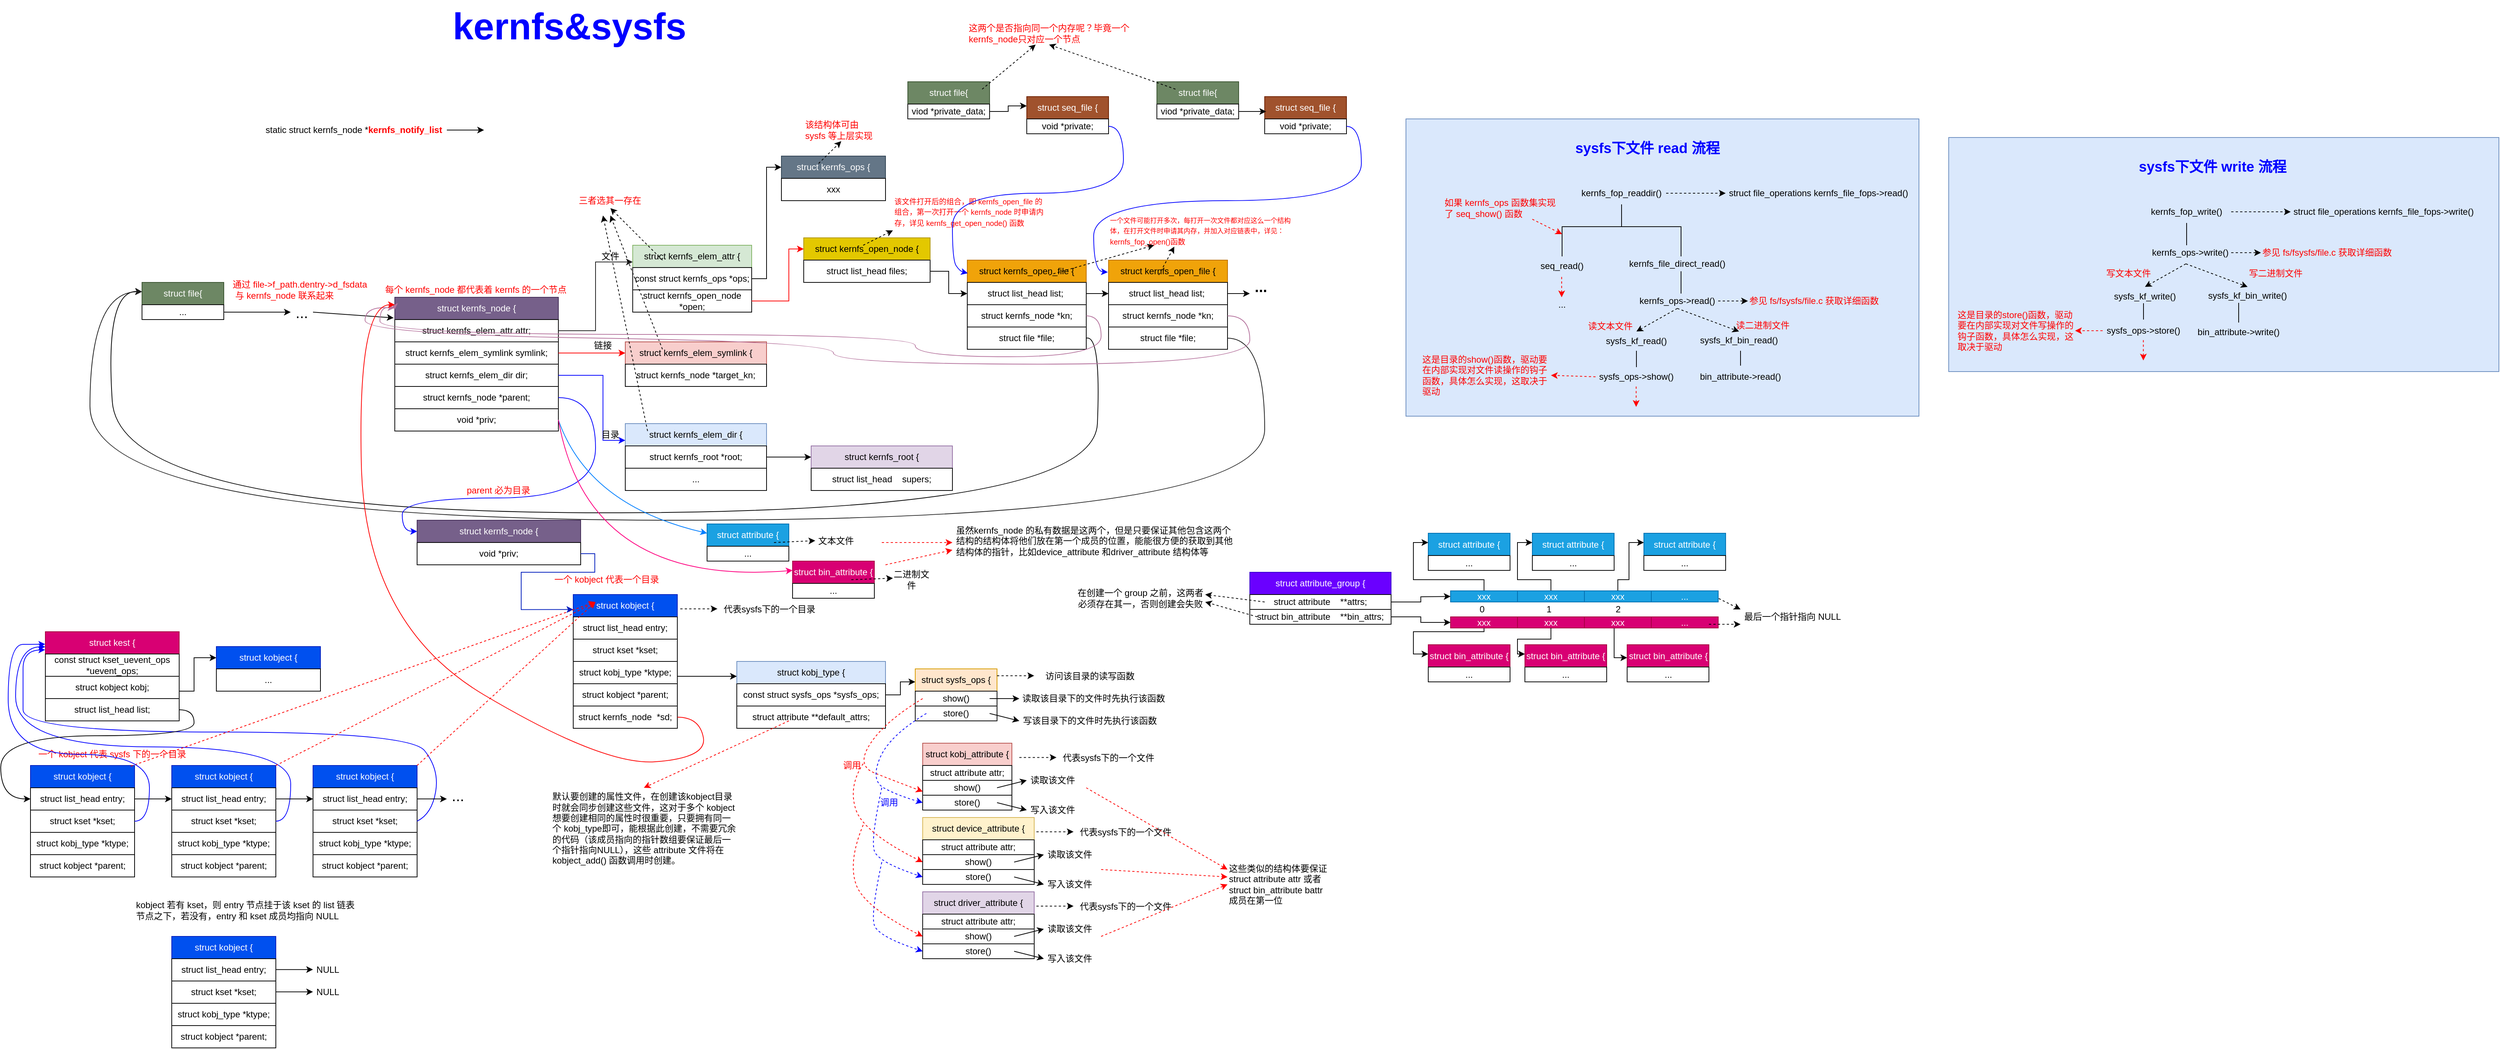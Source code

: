 <mxfile version="21.6.5" type="device">
  <diagram name="第 1 页" id="IbwBOW2PCKwNia5dKPlF">
    <mxGraphModel dx="3847" dy="-365" grid="1" gridSize="10" guides="1" tooltips="1" connect="1" arrows="1" fold="1" page="1" pageScale="1" pageWidth="827" pageHeight="1169" math="0" shadow="0">
      <root>
        <mxCell id="0" />
        <mxCell id="1" parent="0" />
        <mxCell id="YR2ZOcdoz560OvKhogQO-1" value="struct kernfs_node {" style="swimlane;fontStyle=0;childLayout=stackLayout;horizontal=1;startSize=30;horizontalStack=0;resizeParent=1;resizeParentMax=0;resizeLast=0;collapsible=1;marginBottom=0;whiteSpace=wrap;html=1;fillColor=#76608a;strokeColor=#432D57;fontColor=#ffffff;" parent="1" vertex="1">
          <mxGeometry x="-1380" y="1630" width="220" height="180" as="geometry" />
        </mxCell>
        <mxCell id="YR2ZOcdoz560OvKhogQO-2" value="struct kernfs_elem_attr&#x9;&#x9;attr;" style="rounded=0;whiteSpace=wrap;html=1;" parent="YR2ZOcdoz560OvKhogQO-1" vertex="1">
          <mxGeometry y="30" width="220" height="30" as="geometry" />
        </mxCell>
        <mxCell id="YR2ZOcdoz560OvKhogQO-3" value="struct kernfs_elem_symlink&#x9;symlink;" style="rounded=0;whiteSpace=wrap;html=1;" parent="YR2ZOcdoz560OvKhogQO-1" vertex="1">
          <mxGeometry y="60" width="220" height="30" as="geometry" />
        </mxCell>
        <mxCell id="YR2ZOcdoz560OvKhogQO-4" value="struct kernfs_elem_dir&#x9;&#x9;dir;" style="rounded=0;whiteSpace=wrap;html=1;" parent="YR2ZOcdoz560OvKhogQO-1" vertex="1">
          <mxGeometry y="90" width="220" height="30" as="geometry" />
        </mxCell>
        <mxCell id="YR2ZOcdoz560OvKhogQO-149" value="struct kernfs_node&#x9;*parent;" style="rounded=0;whiteSpace=wrap;html=1;" parent="YR2ZOcdoz560OvKhogQO-1" vertex="1">
          <mxGeometry y="120" width="220" height="30" as="geometry" />
        </mxCell>
        <mxCell id="_pO7fh_Larfit7YKCgcT-6" value="void&#x9;&#x9;&#x9;*priv;" style="rounded=0;whiteSpace=wrap;html=1;" parent="YR2ZOcdoz560OvKhogQO-1" vertex="1">
          <mxGeometry y="150" width="220" height="30" as="geometry" />
        </mxCell>
        <mxCell id="YR2ZOcdoz560OvKhogQO-5" value="struct kernfs_ops {" style="swimlane;fontStyle=0;childLayout=stackLayout;horizontal=1;startSize=30;horizontalStack=0;resizeParent=1;resizeParentMax=0;resizeLast=0;collapsible=1;marginBottom=0;whiteSpace=wrap;html=1;fillColor=#647687;strokeColor=#314354;fontColor=#ffffff;" parent="1" vertex="1">
          <mxGeometry x="-860" y="1440" width="140" height="60" as="geometry" />
        </mxCell>
        <mxCell id="YR2ZOcdoz560OvKhogQO-6" value="xxx" style="rounded=0;whiteSpace=wrap;html=1;" parent="YR2ZOcdoz560OvKhogQO-5" vertex="1">
          <mxGeometry y="30" width="140" height="30" as="geometry" />
        </mxCell>
        <mxCell id="YR2ZOcdoz560OvKhogQO-7" value="&lt;font color=&quot;#ff0000&quot;&gt;每个&amp;nbsp;kernfs_node&amp;nbsp;都代表着&amp;nbsp;kernfs 的一个节点&lt;/font&gt;" style="text;html=1;strokeColor=none;fillColor=none;align=center;verticalAlign=middle;whiteSpace=wrap;rounded=0;" parent="1" vertex="1">
          <mxGeometry x="-1401" y="1610" width="260" height="20" as="geometry" />
        </mxCell>
        <mxCell id="YR2ZOcdoz560OvKhogQO-8" value="struct kernfs_open_node {" style="swimlane;fontStyle=0;childLayout=stackLayout;horizontal=1;startSize=30;horizontalStack=0;resizeParent=1;resizeParentMax=0;resizeLast=0;collapsible=1;marginBottom=0;whiteSpace=wrap;html=1;fillColor=#e3c800;strokeColor=#B09500;fontColor=#000000;" parent="1" vertex="1">
          <mxGeometry x="-830" y="1550" width="170" height="60" as="geometry" />
        </mxCell>
        <mxCell id="YR2ZOcdoz560OvKhogQO-9" value="struct list_head&#x9;files;" style="rounded=0;whiteSpace=wrap;html=1;" parent="YR2ZOcdoz560OvKhogQO-8" vertex="1">
          <mxGeometry y="30" width="170" height="30" as="geometry" />
        </mxCell>
        <mxCell id="YR2ZOcdoz560OvKhogQO-10" value="struct kernfs_open_file {" style="swimlane;fontStyle=0;childLayout=stackLayout;horizontal=1;startSize=30;horizontalStack=0;resizeParent=1;resizeParentMax=0;resizeLast=0;collapsible=1;marginBottom=0;whiteSpace=wrap;html=1;fillColor=#f0a30a;strokeColor=#BD7000;fontColor=#000000;" parent="1" vertex="1">
          <mxGeometry x="-610" y="1580" width="160" height="120" as="geometry" />
        </mxCell>
        <mxCell id="YR2ZOcdoz560OvKhogQO-11" value="struct list_head&#x9;list;&amp;nbsp;" style="rounded=0;whiteSpace=wrap;html=1;" parent="YR2ZOcdoz560OvKhogQO-10" vertex="1">
          <mxGeometry y="30" width="160" height="30" as="geometry" />
        </mxCell>
        <mxCell id="YR2ZOcdoz560OvKhogQO-12" value="struct kernfs_node&#x9;*kn;" style="rounded=0;whiteSpace=wrap;html=1;" parent="YR2ZOcdoz560OvKhogQO-10" vertex="1">
          <mxGeometry y="60" width="160" height="30" as="geometry" />
        </mxCell>
        <mxCell id="YR2ZOcdoz560OvKhogQO-13" value="struct file&#x9;&#x9;*file;" style="rounded=0;whiteSpace=wrap;html=1;" parent="YR2ZOcdoz560OvKhogQO-10" vertex="1">
          <mxGeometry y="90" width="160" height="30" as="geometry" />
        </mxCell>
        <mxCell id="YR2ZOcdoz560OvKhogQO-14" value="" style="endArrow=classic;html=1;rounded=0;dashed=1;entryX=0.25;entryY=1;entryDx=0;entryDy=0;" parent="YR2ZOcdoz560OvKhogQO-10" target="YR2ZOcdoz560OvKhogQO-24" edge="1">
          <mxGeometry width="50" height="50" relative="1" as="geometry">
            <mxPoint x="110" y="20" as="sourcePoint" />
            <mxPoint x="174.583" y="144" as="targetPoint" />
          </mxGeometry>
        </mxCell>
        <mxCell id="YR2ZOcdoz560OvKhogQO-15" value="" style="edgeStyle=orthogonalEdgeStyle;rounded=0;orthogonalLoop=1;jettySize=auto;html=1;" parent="1" source="YR2ZOcdoz560OvKhogQO-9" target="YR2ZOcdoz560OvKhogQO-11" edge="1">
          <mxGeometry relative="1" as="geometry" />
        </mxCell>
        <mxCell id="YR2ZOcdoz560OvKhogQO-16" value="struct kernfs_open_file {" style="swimlane;fontStyle=0;childLayout=stackLayout;horizontal=1;startSize=30;horizontalStack=0;resizeParent=1;resizeParentMax=0;resizeLast=0;collapsible=1;marginBottom=0;whiteSpace=wrap;html=1;fillColor=#f0a30a;strokeColor=#BD7000;fontColor=#000000;" parent="1" vertex="1">
          <mxGeometry x="-420" y="1580" width="160" height="120" as="geometry" />
        </mxCell>
        <mxCell id="YR2ZOcdoz560OvKhogQO-17" value="struct list_head&#x9;list;&amp;nbsp;" style="rounded=0;whiteSpace=wrap;html=1;" parent="YR2ZOcdoz560OvKhogQO-16" vertex="1">
          <mxGeometry y="30" width="160" height="30" as="geometry" />
        </mxCell>
        <mxCell id="YR2ZOcdoz560OvKhogQO-18" value="struct kernfs_node&#x9;*kn;" style="rounded=0;whiteSpace=wrap;html=1;" parent="YR2ZOcdoz560OvKhogQO-16" vertex="1">
          <mxGeometry y="60" width="160" height="30" as="geometry" />
        </mxCell>
        <mxCell id="YR2ZOcdoz560OvKhogQO-19" value="struct file&#x9;&#x9;*file;" style="rounded=0;whiteSpace=wrap;html=1;" parent="YR2ZOcdoz560OvKhogQO-16" vertex="1">
          <mxGeometry y="90" width="160" height="30" as="geometry" />
        </mxCell>
        <mxCell id="YR2ZOcdoz560OvKhogQO-20" value="" style="endArrow=classic;html=1;rounded=0;entryX=0.361;entryY=1.046;entryDx=0;entryDy=0;dashed=1;entryPerimeter=0;" parent="YR2ZOcdoz560OvKhogQO-16" target="YR2ZOcdoz560OvKhogQO-24" edge="1">
          <mxGeometry width="50" height="50" relative="1" as="geometry">
            <mxPoint x="67.5" y="20" as="sourcePoint" />
            <mxPoint x="20" y="144" as="targetPoint" />
          </mxGeometry>
        </mxCell>
        <mxCell id="YR2ZOcdoz560OvKhogQO-21" value="" style="edgeStyle=orthogonalEdgeStyle;rounded=0;orthogonalLoop=1;jettySize=auto;html=1;" parent="1" source="YR2ZOcdoz560OvKhogQO-11" target="YR2ZOcdoz560OvKhogQO-17" edge="1">
          <mxGeometry relative="1" as="geometry" />
        </mxCell>
        <mxCell id="YR2ZOcdoz560OvKhogQO-22" value="" style="edgeStyle=orthogonalEdgeStyle;rounded=0;orthogonalLoop=1;jettySize=auto;html=1;" parent="1" source="YR2ZOcdoz560OvKhogQO-17" edge="1">
          <mxGeometry relative="1" as="geometry">
            <mxPoint x="-230" y="1625.034" as="targetPoint" />
          </mxGeometry>
        </mxCell>
        <mxCell id="YR2ZOcdoz560OvKhogQO-23" value="&lt;font style=&quot;font-size: 20px;&quot;&gt;&lt;b&gt;...&lt;/b&gt;&lt;/font&gt;" style="text;html=1;strokeColor=none;fillColor=none;align=center;verticalAlign=middle;whiteSpace=wrap;rounded=0;" parent="1" vertex="1">
          <mxGeometry x="-230" y="1600" width="30" height="30" as="geometry" />
        </mxCell>
        <mxCell id="YR2ZOcdoz560OvKhogQO-24" value="&lt;font style=&quot;font-size: 9px;&quot; color=&quot;#ff0000&quot;&gt;一个文件可能打开多次，每打开一次文件都对应这么一个结构体，在打开文件时申请其内存，并加入对应链表中，详见：&lt;/font&gt;&lt;font size=&quot;1&quot; color=&quot;#ff0000&quot;&gt;kernfs_fop_open()函数&lt;/font&gt;" style="text;html=1;strokeColor=none;fillColor=none;align=left;verticalAlign=middle;whiteSpace=wrap;rounded=0;" parent="1" vertex="1">
          <mxGeometry x="-420" y="1520" width="245" height="40" as="geometry" />
        </mxCell>
        <mxCell id="YR2ZOcdoz560OvKhogQO-25" value="&lt;font style=&quot;&quot; color=&quot;#ff0000&quot;&gt;&lt;font size=&quot;1&quot;&gt;该文件打开后的组合，即 kernfs_open_file 的组合，第一次打开一个 kernfs_node 时申请内存，详见&amp;nbsp;kernfs_get_open_node() 函数&lt;/font&gt;&lt;br&gt;&lt;/font&gt;" style="text;html=1;strokeColor=none;fillColor=none;align=left;verticalAlign=middle;whiteSpace=wrap;rounded=0;" parent="1" vertex="1">
          <mxGeometry x="-710" y="1490" width="210" height="50" as="geometry" />
        </mxCell>
        <mxCell id="YR2ZOcdoz560OvKhogQO-26" value="" style="endArrow=classic;html=1;rounded=0;entryX=0;entryY=1;entryDx=0;entryDy=0;dashed=1;" parent="1" target="YR2ZOcdoz560OvKhogQO-25" edge="1">
          <mxGeometry width="50" height="50" relative="1" as="geometry">
            <mxPoint x="-750" y="1560" as="sourcePoint" />
            <mxPoint x="-700" y="1510" as="targetPoint" />
          </mxGeometry>
        </mxCell>
        <mxCell id="YR2ZOcdoz560OvKhogQO-27" value="struct kernfs_elem_attr {" style="swimlane;fontStyle=0;childLayout=stackLayout;horizontal=1;startSize=30;horizontalStack=0;resizeParent=1;resizeParentMax=0;resizeLast=0;collapsible=1;marginBottom=0;whiteSpace=wrap;html=1;fillColor=#d5e8d4;strokeColor=#82b366;" parent="1" vertex="1">
          <mxGeometry x="-1060" y="1560" width="160" height="90" as="geometry" />
        </mxCell>
        <mxCell id="YR2ZOcdoz560OvKhogQO-28" value="const struct kernfs_ops&#x9;*ops;" style="rounded=0;whiteSpace=wrap;html=1;" parent="YR2ZOcdoz560OvKhogQO-27" vertex="1">
          <mxGeometry y="30" width="160" height="30" as="geometry" />
        </mxCell>
        <mxCell id="YR2ZOcdoz560OvKhogQO-29" value="struct kernfs_open_node&#x9;*open;" style="rounded=0;whiteSpace=wrap;html=1;" parent="YR2ZOcdoz560OvKhogQO-27" vertex="1">
          <mxGeometry y="60" width="160" height="30" as="geometry" />
        </mxCell>
        <mxCell id="YR2ZOcdoz560OvKhogQO-30" value="" style="edgeStyle=orthogonalEdgeStyle;rounded=0;orthogonalLoop=1;jettySize=auto;html=1;entryX=0;entryY=0.25;entryDx=0;entryDy=0;strokeColor=#1E1E1E;" parent="1" source="YR2ZOcdoz560OvKhogQO-2" target="YR2ZOcdoz560OvKhogQO-27" edge="1">
          <mxGeometry relative="1" as="geometry" />
        </mxCell>
        <mxCell id="YR2ZOcdoz560OvKhogQO-31" value="" style="edgeStyle=orthogonalEdgeStyle;rounded=0;orthogonalLoop=1;jettySize=auto;html=1;entryX=0;entryY=0.25;entryDx=0;entryDy=0;" parent="1" source="YR2ZOcdoz560OvKhogQO-28" target="YR2ZOcdoz560OvKhogQO-5" edge="1">
          <mxGeometry relative="1" as="geometry" />
        </mxCell>
        <mxCell id="YR2ZOcdoz560OvKhogQO-32" value="" style="endArrow=classic;html=1;rounded=0;exitX=1;exitY=0.5;exitDx=0;exitDy=0;entryX=0;entryY=0.25;entryDx=0;entryDy=0;strokeColor=#FF0000;" parent="1" source="YR2ZOcdoz560OvKhogQO-29" target="YR2ZOcdoz560OvKhogQO-8" edge="1">
          <mxGeometry width="50" height="50" relative="1" as="geometry">
            <mxPoint x="-940" y="1650" as="sourcePoint" />
            <mxPoint x="-890" y="1600" as="targetPoint" />
            <Array as="points">
              <mxPoint x="-850" y="1635" />
              <mxPoint x="-850" y="1600" />
              <mxPoint x="-850" y="1565" />
            </Array>
          </mxGeometry>
        </mxCell>
        <mxCell id="YR2ZOcdoz560OvKhogQO-33" value="struct kernfs_elem_symlink {" style="swimlane;fontStyle=0;childLayout=stackLayout;horizontal=1;startSize=30;horizontalStack=0;resizeParent=1;resizeParentMax=0;resizeLast=0;collapsible=1;marginBottom=0;whiteSpace=wrap;html=1;fillColor=#f8cecc;strokeColor=#b85450;" parent="1" vertex="1">
          <mxGeometry x="-1070" y="1690" width="190" height="60" as="geometry" />
        </mxCell>
        <mxCell id="YR2ZOcdoz560OvKhogQO-34" value="struct kernfs_node&#x9;*target_kn;" style="rounded=0;whiteSpace=wrap;html=1;" parent="YR2ZOcdoz560OvKhogQO-33" vertex="1">
          <mxGeometry y="30" width="190" height="30" as="geometry" />
        </mxCell>
        <mxCell id="YR2ZOcdoz560OvKhogQO-35" value="" style="edgeStyle=orthogonalEdgeStyle;rounded=0;orthogonalLoop=1;jettySize=auto;html=1;entryX=0;entryY=0.25;entryDx=0;entryDy=0;strokeColor=#FF0000;" parent="1" source="YR2ZOcdoz560OvKhogQO-3" target="YR2ZOcdoz560OvKhogQO-33" edge="1">
          <mxGeometry relative="1" as="geometry" />
        </mxCell>
        <mxCell id="YR2ZOcdoz560OvKhogQO-36" value="struct kernfs_elem_dir {" style="swimlane;fontStyle=0;childLayout=stackLayout;horizontal=1;startSize=30;horizontalStack=0;resizeParent=1;resizeParentMax=0;resizeLast=0;collapsible=1;marginBottom=0;whiteSpace=wrap;html=1;fillColor=#dae8fc;strokeColor=#6c8ebf;" parent="1" vertex="1">
          <mxGeometry x="-1070" y="1800" width="190" height="90" as="geometry" />
        </mxCell>
        <mxCell id="YR2ZOcdoz560OvKhogQO-37" value="struct kernfs_root&#x9;*root;" style="rounded=0;whiteSpace=wrap;html=1;" parent="YR2ZOcdoz560OvKhogQO-36" vertex="1">
          <mxGeometry y="30" width="190" height="30" as="geometry" />
        </mxCell>
        <mxCell id="YR2ZOcdoz560OvKhogQO-38" value="..." style="rounded=0;whiteSpace=wrap;html=1;" parent="YR2ZOcdoz560OvKhogQO-36" vertex="1">
          <mxGeometry y="60" width="190" height="30" as="geometry" />
        </mxCell>
        <mxCell id="YR2ZOcdoz560OvKhogQO-39" value="" style="edgeStyle=orthogonalEdgeStyle;rounded=0;orthogonalLoop=1;jettySize=auto;html=1;entryX=0;entryY=0.25;entryDx=0;entryDy=0;strokeColor=#0000FF;" parent="1" source="YR2ZOcdoz560OvKhogQO-4" target="YR2ZOcdoz560OvKhogQO-36" edge="1">
          <mxGeometry relative="1" as="geometry">
            <Array as="points">
              <mxPoint x="-1100" y="1735" />
              <mxPoint x="-1100" y="1823" />
            </Array>
          </mxGeometry>
        </mxCell>
        <mxCell id="YR2ZOcdoz560OvKhogQO-40" value="文件" style="text;html=1;strokeColor=none;fillColor=none;align=center;verticalAlign=middle;whiteSpace=wrap;rounded=0;" parent="1" vertex="1">
          <mxGeometry x="-1110" y="1570" width="40" height="10" as="geometry" />
        </mxCell>
        <mxCell id="YR2ZOcdoz560OvKhogQO-41" value="链接" style="text;html=1;strokeColor=none;fillColor=none;align=center;verticalAlign=middle;whiteSpace=wrap;rounded=0;" parent="1" vertex="1">
          <mxGeometry x="-1120" y="1690" width="40" height="10" as="geometry" />
        </mxCell>
        <mxCell id="YR2ZOcdoz560OvKhogQO-42" value="目录" style="text;html=1;strokeColor=none;fillColor=none;align=center;verticalAlign=middle;whiteSpace=wrap;rounded=0;" parent="1" vertex="1">
          <mxGeometry x="-1110" y="1810" width="40" height="10" as="geometry" />
        </mxCell>
        <mxCell id="YR2ZOcdoz560OvKhogQO-43" value="" style="endArrow=classic;html=1;rounded=0;dashed=1;" parent="1" edge="1">
          <mxGeometry width="50" height="50" relative="1" as="geometry">
            <mxPoint x="-1020" y="1580" as="sourcePoint" />
            <mxPoint x="-1090" y="1510" as="targetPoint" />
          </mxGeometry>
        </mxCell>
        <mxCell id="YR2ZOcdoz560OvKhogQO-44" value="" style="endArrow=classic;html=1;rounded=0;dashed=1;" parent="1" edge="1">
          <mxGeometry width="50" height="50" relative="1" as="geometry">
            <mxPoint x="-1020" y="1700" as="sourcePoint" />
            <mxPoint x="-1090" y="1520" as="targetPoint" />
          </mxGeometry>
        </mxCell>
        <mxCell id="YR2ZOcdoz560OvKhogQO-45" value="" style="endArrow=classic;html=1;rounded=0;dashed=1;" parent="1" edge="1">
          <mxGeometry width="50" height="50" relative="1" as="geometry">
            <mxPoint x="-1040" y="1810" as="sourcePoint" />
            <mxPoint x="-1100" y="1520" as="targetPoint" />
          </mxGeometry>
        </mxCell>
        <mxCell id="YR2ZOcdoz560OvKhogQO-46" value="&lt;font color=&quot;#ff0000&quot;&gt;三者选其一存在&lt;/font&gt;" style="text;html=1;strokeColor=none;fillColor=none;align=center;verticalAlign=middle;whiteSpace=wrap;rounded=0;" parent="1" vertex="1">
          <mxGeometry x="-1141" y="1490" width="101" height="20" as="geometry" />
        </mxCell>
        <mxCell id="YR2ZOcdoz560OvKhogQO-47" value="struct seq_file {" style="swimlane;fontStyle=0;childLayout=stackLayout;horizontal=1;startSize=30;horizontalStack=0;resizeParent=1;resizeParentMax=0;resizeLast=0;collapsible=1;marginBottom=0;whiteSpace=wrap;html=1;fillColor=#a0522d;strokeColor=#6D1F00;fontColor=#ffffff;" parent="1" vertex="1">
          <mxGeometry x="-530" y="1360" width="110" height="50" as="geometry" />
        </mxCell>
        <mxCell id="YR2ZOcdoz560OvKhogQO-48" value="void *private;" style="rounded=0;whiteSpace=wrap;html=1;" parent="YR2ZOcdoz560OvKhogQO-47" vertex="1">
          <mxGeometry y="30" width="110" height="20" as="geometry" />
        </mxCell>
        <mxCell id="YR2ZOcdoz560OvKhogQO-49" value="" style="endArrow=classic;html=1;exitX=1;exitY=0.5;exitDx=0;exitDy=0;entryX=0.004;entryY=0.147;entryDx=0;entryDy=0;curved=1;entryPerimeter=0;strokeColor=#0000FF;" parent="1" source="YR2ZOcdoz560OvKhogQO-48" target="YR2ZOcdoz560OvKhogQO-10" edge="1">
          <mxGeometry width="50" height="50" relative="1" as="geometry">
            <mxPoint x="-420" y="1460" as="sourcePoint" />
            <mxPoint x="-370" y="1410" as="targetPoint" />
            <Array as="points">
              <mxPoint x="-400" y="1400" />
              <mxPoint x="-400" y="1490" />
              <mxPoint x="-630" y="1490" />
              <mxPoint x="-630" y="1580" />
              <mxPoint x="-620" y="1595" />
            </Array>
          </mxGeometry>
        </mxCell>
        <mxCell id="YR2ZOcdoz560OvKhogQO-50" value="struct seq_file {" style="swimlane;fontStyle=0;childLayout=stackLayout;horizontal=1;startSize=30;horizontalStack=0;resizeParent=1;resizeParentMax=0;resizeLast=0;collapsible=1;marginBottom=0;whiteSpace=wrap;html=1;fillColor=#a0522d;strokeColor=#6D1F00;fontColor=#ffffff;" parent="1" vertex="1">
          <mxGeometry x="-210" y="1360" width="110" height="50" as="geometry" />
        </mxCell>
        <mxCell id="YR2ZOcdoz560OvKhogQO-51" value="void *private;" style="rounded=0;whiteSpace=wrap;html=1;" parent="YR2ZOcdoz560OvKhogQO-50" vertex="1">
          <mxGeometry y="30" width="110" height="20" as="geometry" />
        </mxCell>
        <mxCell id="YR2ZOcdoz560OvKhogQO-52" value="" style="endArrow=classic;html=1;entryX=-0.006;entryY=0.135;entryDx=0;entryDy=0;strokeColor=#0000FF;curved=1;entryPerimeter=0;" parent="1" target="YR2ZOcdoz560OvKhogQO-16" edge="1">
          <mxGeometry width="50" height="50" relative="1" as="geometry">
            <mxPoint x="-100" y="1400" as="sourcePoint" />
            <mxPoint x="-50" y="1350" as="targetPoint" />
            <Array as="points">
              <mxPoint x="-80" y="1400" />
              <mxPoint x="-80" y="1500" />
              <mxPoint x="-440" y="1500" />
              <mxPoint x="-440" y="1595" />
            </Array>
          </mxGeometry>
        </mxCell>
        <mxCell id="YR2ZOcdoz560OvKhogQO-53" value="" style="endArrow=classic;html=1;rounded=0;exitX=1;exitY=0.5;exitDx=0;exitDy=0;" parent="1" source="YR2ZOcdoz560OvKhogQO-54" edge="1">
          <mxGeometry width="50" height="50" relative="1" as="geometry">
            <mxPoint x="-1309" y="1405" as="sourcePoint" />
            <mxPoint x="-1260" y="1405" as="targetPoint" />
          </mxGeometry>
        </mxCell>
        <mxCell id="YR2ZOcdoz560OvKhogQO-54" value="static struct kernfs_node *&lt;b&gt;&lt;font color=&quot;#ff0000&quot;&gt;kernfs_notify_list&lt;/font&gt;&lt;/b&gt;" style="text;html=1;strokeColor=none;fillColor=none;align=center;verticalAlign=middle;whiteSpace=wrap;rounded=0;" parent="1" vertex="1">
          <mxGeometry x="-1560" y="1390" width="250" height="30" as="geometry" />
        </mxCell>
        <mxCell id="YR2ZOcdoz560OvKhogQO-55" value="&lt;div&gt;struct kernfs_root {&lt;/div&gt;" style="swimlane;fontStyle=0;childLayout=stackLayout;horizontal=1;startSize=30;horizontalStack=0;resizeParent=1;resizeParentMax=0;resizeLast=0;collapsible=1;marginBottom=0;whiteSpace=wrap;html=1;fillColor=#e1d5e7;strokeColor=#9673a6;" parent="1" vertex="1">
          <mxGeometry x="-820" y="1830" width="190" height="60" as="geometry" />
        </mxCell>
        <mxCell id="YR2ZOcdoz560OvKhogQO-56" value="&lt;div&gt;struct list_head&lt;span style=&quot;white-space: pre;&quot;&gt;&amp;nbsp;&amp;nbsp;&amp;nbsp;&amp;nbsp;&lt;/span&gt;supers;&lt;/div&gt;" style="rounded=0;whiteSpace=wrap;html=1;" parent="YR2ZOcdoz560OvKhogQO-55" vertex="1">
          <mxGeometry y="30" width="190" height="30" as="geometry" />
        </mxCell>
        <mxCell id="YR2ZOcdoz560OvKhogQO-57" value="" style="edgeStyle=orthogonalEdgeStyle;rounded=0;orthogonalLoop=1;jettySize=auto;html=1;entryX=0;entryY=0.25;entryDx=0;entryDy=0;" parent="1" source="YR2ZOcdoz560OvKhogQO-37" target="YR2ZOcdoz560OvKhogQO-55" edge="1">
          <mxGeometry relative="1" as="geometry" />
        </mxCell>
        <mxCell id="YR2ZOcdoz560OvKhogQO-58" value="struct file{" style="swimlane;fontStyle=0;childLayout=stackLayout;horizontal=1;startSize=30;horizontalStack=0;resizeParent=1;resizeParentMax=0;resizeLast=0;collapsible=1;marginBottom=0;whiteSpace=wrap;html=1;fillColor=#6d8764;strokeColor=#3A5431;fontColor=#ffffff;" parent="1" vertex="1">
          <mxGeometry x="-1720" y="1610" width="110" height="50" as="geometry" />
        </mxCell>
        <mxCell id="YR2ZOcdoz560OvKhogQO-59" value="..." style="rounded=0;whiteSpace=wrap;html=1;" parent="YR2ZOcdoz560OvKhogQO-58" vertex="1">
          <mxGeometry y="30" width="110" height="20" as="geometry" />
        </mxCell>
        <mxCell id="YR2ZOcdoz560OvKhogQO-60" value="" style="endArrow=classic;html=1;rounded=0;entryX=-0.007;entryY=0.154;entryDx=0;entryDy=0;entryPerimeter=0;exitX=1;exitY=0.5;exitDx=0;exitDy=0;" parent="1" source="YR2ZOcdoz560OvKhogQO-61" target="YR2ZOcdoz560OvKhogQO-1" edge="1">
          <mxGeometry width="50" height="50" relative="1" as="geometry">
            <mxPoint x="-1530" y="1670" as="sourcePoint" />
            <mxPoint x="-1480" y="1620" as="targetPoint" />
          </mxGeometry>
        </mxCell>
        <mxCell id="YR2ZOcdoz560OvKhogQO-61" value="&lt;font style=&quot;font-size: 20px;&quot;&gt;...&lt;/font&gt;" style="text;html=1;strokeColor=none;fillColor=none;align=center;verticalAlign=middle;whiteSpace=wrap;rounded=0;" parent="1" vertex="1">
          <mxGeometry x="-1520" y="1640" width="30" height="20" as="geometry" />
        </mxCell>
        <mxCell id="YR2ZOcdoz560OvKhogQO-62" value="" style="endArrow=classic;html=1;rounded=0;entryX=0;entryY=0.5;entryDx=0;entryDy=0;" parent="1" source="YR2ZOcdoz560OvKhogQO-59" target="YR2ZOcdoz560OvKhogQO-61" edge="1">
          <mxGeometry width="50" height="50" relative="1" as="geometry">
            <mxPoint x="-1320" y="1690" as="sourcePoint" />
            <mxPoint x="-1270" y="1640" as="targetPoint" />
          </mxGeometry>
        </mxCell>
        <mxCell id="YR2ZOcdoz560OvKhogQO-63" value="&lt;font color=&quot;#ff0000&quot;&gt;通过 file-&amp;gt;f_path.dentry-&amp;gt;d_fsdata&lt;br&gt;&amp;nbsp;与&amp;nbsp;kernfs_node 联系起来&lt;/font&gt;" style="text;html=1;strokeColor=none;fillColor=none;align=left;verticalAlign=middle;whiteSpace=wrap;rounded=0;" parent="1" vertex="1">
          <mxGeometry x="-1600" y="1605" width="190" height="30" as="geometry" />
        </mxCell>
        <mxCell id="YR2ZOcdoz560OvKhogQO-64" value="&lt;font color=&quot;#ff0000&quot;&gt;该结构体可由 sysfs 等上层实现&lt;/font&gt;" style="text;html=1;strokeColor=none;fillColor=none;align=left;verticalAlign=middle;whiteSpace=wrap;rounded=0;" parent="1" vertex="1">
          <mxGeometry x="-830" y="1390" width="101" height="30" as="geometry" />
        </mxCell>
        <mxCell id="YR2ZOcdoz560OvKhogQO-65" value="" style="endArrow=classic;html=1;rounded=0;entryX=0.5;entryY=1;entryDx=0;entryDy=0;dashed=1;" parent="1" target="YR2ZOcdoz560OvKhogQO-64" edge="1">
          <mxGeometry width="50" height="50" relative="1" as="geometry">
            <mxPoint x="-810" y="1450" as="sourcePoint" />
            <mxPoint x="-760" y="1400" as="targetPoint" />
          </mxGeometry>
        </mxCell>
        <mxCell id="YR2ZOcdoz560OvKhogQO-66" value="" style="endArrow=classic;html=1;exitX=1;exitY=0.5;exitDx=0;exitDy=0;entryX=0;entryY=0.25;entryDx=0;entryDy=0;curved=1;" parent="1" source="YR2ZOcdoz560OvKhogQO-13" target="YR2ZOcdoz560OvKhogQO-58" edge="1">
          <mxGeometry width="50" height="50" relative="1" as="geometry">
            <mxPoint x="-410" y="1880" as="sourcePoint" />
            <mxPoint x="-360" y="1830" as="targetPoint" />
            <Array as="points">
              <mxPoint x="-430" y="1680" />
              <mxPoint x="-440" y="1920" />
              <mxPoint x="-1750" y="1920" />
              <mxPoint x="-1770" y="1620" />
            </Array>
          </mxGeometry>
        </mxCell>
        <mxCell id="YR2ZOcdoz560OvKhogQO-67" value="" style="endArrow=classic;html=1;exitX=1;exitY=0.5;exitDx=0;exitDy=0;entryX=0;entryY=0.25;entryDx=0;entryDy=0;curved=1;strokeColor=#1E1E1E;" parent="1" source="YR2ZOcdoz560OvKhogQO-19" target="YR2ZOcdoz560OvKhogQO-58" edge="1">
          <mxGeometry width="50" height="50" relative="1" as="geometry">
            <mxPoint x="-250" y="1685" as="sourcePoint" />
            <mxPoint x="-210" y="1970" as="targetPoint" />
            <Array as="points">
              <mxPoint x="-210" y="1685" />
              <mxPoint x="-210" y="1930" />
              <mxPoint x="-1790" y="1930" />
              <mxPoint x="-1790" y="1623" />
            </Array>
          </mxGeometry>
        </mxCell>
        <mxCell id="YR2ZOcdoz560OvKhogQO-150" value="&lt;font color=&quot;#0000ff&quot; style=&quot;font-size: 50px;&quot;&gt;&lt;b&gt;kernfs&amp;amp;sysfs&lt;/b&gt;&lt;/font&gt;" style="text;html=1;strokeColor=none;fillColor=none;align=center;verticalAlign=middle;whiteSpace=wrap;rounded=0;" parent="1" vertex="1">
          <mxGeometry x="-1330" y="1230" width="370" height="70" as="geometry" />
        </mxCell>
        <mxCell id="YR2ZOcdoz560OvKhogQO-151" value="struct kernfs_node {" style="swimlane;fontStyle=0;childLayout=stackLayout;horizontal=1;startSize=30;horizontalStack=0;resizeParent=1;resizeParentMax=0;resizeLast=0;collapsible=1;marginBottom=0;whiteSpace=wrap;html=1;fillColor=#76608a;strokeColor=#432D57;fontColor=#ffffff;" parent="1" vertex="1">
          <mxGeometry x="-1350" y="1930" width="220" height="60" as="geometry" />
        </mxCell>
        <mxCell id="YR2ZOcdoz560OvKhogQO-155" value="void&#x9;&#x9;&#x9;*priv;" style="rounded=0;whiteSpace=wrap;html=1;" parent="YR2ZOcdoz560OvKhogQO-151" vertex="1">
          <mxGeometry y="30" width="220" height="30" as="geometry" />
        </mxCell>
        <mxCell id="YR2ZOcdoz560OvKhogQO-156" value="" style="edgeStyle=orthogonalEdgeStyle;orthogonalLoop=1;jettySize=auto;html=1;entryX=0;entryY=0.25;entryDx=0;entryDy=0;exitX=1;exitY=0.5;exitDx=0;exitDy=0;curved=1;strokeColor=#0000FF;" parent="1" source="YR2ZOcdoz560OvKhogQO-149" target="YR2ZOcdoz560OvKhogQO-151" edge="1">
          <mxGeometry relative="1" as="geometry">
            <Array as="points">
              <mxPoint x="-1110" y="1765" />
              <mxPoint x="-1110" y="1900" />
              <mxPoint x="-1370" y="1900" />
              <mxPoint x="-1370" y="1945" />
            </Array>
          </mxGeometry>
        </mxCell>
        <mxCell id="YR2ZOcdoz560OvKhogQO-157" value="&lt;font color=&quot;#ff0000&quot;&gt;parent 必为目录&lt;/font&gt;" style="text;html=1;strokeColor=none;fillColor=none;align=center;verticalAlign=middle;whiteSpace=wrap;rounded=0;" parent="1" vertex="1">
          <mxGeometry x="-1291" y="1880" width="101" height="20" as="geometry" />
        </mxCell>
        <mxCell id="YR2ZOcdoz560OvKhogQO-161" value="&lt;font color=&quot;#ff0000&quot;&gt;一个 kobject 代表一个目录&lt;/font&gt;" style="text;html=1;strokeColor=none;fillColor=none;align=center;verticalAlign=middle;whiteSpace=wrap;rounded=0;" parent="1" vertex="1">
          <mxGeometry x="-1170" y="2000" width="150" height="20" as="geometry" />
        </mxCell>
        <mxCell id="YR2ZOcdoz560OvKhogQO-162" value="struct kobject {" style="swimlane;fontStyle=0;childLayout=stackLayout;horizontal=1;startSize=30;horizontalStack=0;resizeParent=1;resizeParentMax=0;resizeLast=0;collapsible=1;marginBottom=0;whiteSpace=wrap;html=1;fillColor=#0050ef;strokeColor=#001DBC;fontColor=#ffffff;" parent="1" vertex="1">
          <mxGeometry x="-1680" y="2260" width="140" height="150" as="geometry" />
        </mxCell>
        <mxCell id="YR2ZOcdoz560OvKhogQO-163" value="struct list_head&#x9;entry;" style="rounded=0;whiteSpace=wrap;html=1;" parent="YR2ZOcdoz560OvKhogQO-162" vertex="1">
          <mxGeometry y="30" width="140" height="30" as="geometry" />
        </mxCell>
        <mxCell id="YR2ZOcdoz560OvKhogQO-164" value="struct kset&#x9;&#x9;*kset;" style="rounded=0;whiteSpace=wrap;html=1;" parent="YR2ZOcdoz560OvKhogQO-162" vertex="1">
          <mxGeometry y="60" width="140" height="30" as="geometry" />
        </mxCell>
        <mxCell id="YR2ZOcdoz560OvKhogQO-165" value="struct kobj_type&#x9;*ktype;" style="rounded=0;whiteSpace=wrap;html=1;" parent="YR2ZOcdoz560OvKhogQO-162" vertex="1">
          <mxGeometry y="90" width="140" height="30" as="geometry" />
        </mxCell>
        <mxCell id="YR2ZOcdoz560OvKhogQO-166" value="struct kobject *parent;" style="rounded=0;whiteSpace=wrap;html=1;" parent="YR2ZOcdoz560OvKhogQO-162" vertex="1">
          <mxGeometry y="120" width="140" height="30" as="geometry" />
        </mxCell>
        <mxCell id="YR2ZOcdoz560OvKhogQO-168" value="struct sysfs_ops {" style="swimlane;fontStyle=0;childLayout=stackLayout;horizontal=1;startSize=30;horizontalStack=0;resizeParent=1;resizeParentMax=0;resizeLast=0;collapsible=1;marginBottom=0;whiteSpace=wrap;html=1;fillColor=#ffe6cc;strokeColor=#d79b00;" parent="1" vertex="1">
          <mxGeometry x="-680" y="2130" width="110" height="70" as="geometry" />
        </mxCell>
        <mxCell id="YR2ZOcdoz560OvKhogQO-169" value="show()" style="rounded=0;whiteSpace=wrap;html=1;" parent="YR2ZOcdoz560OvKhogQO-168" vertex="1">
          <mxGeometry y="30" width="110" height="20" as="geometry" />
        </mxCell>
        <mxCell id="YR2ZOcdoz560OvKhogQO-170" value="store()" style="rounded=0;whiteSpace=wrap;html=1;" parent="YR2ZOcdoz560OvKhogQO-168" vertex="1">
          <mxGeometry y="50" width="110" height="20" as="geometry" />
        </mxCell>
        <mxCell id="YR2ZOcdoz560OvKhogQO-171" value="struct kobject {" style="swimlane;fontStyle=0;childLayout=stackLayout;horizontal=1;startSize=30;horizontalStack=0;resizeParent=1;resizeParentMax=0;resizeLast=0;collapsible=1;marginBottom=0;whiteSpace=wrap;html=1;fillColor=#0050ef;strokeColor=#001DBC;fontColor=#ffffff;" parent="1" vertex="1">
          <mxGeometry x="-1490" y="2260" width="140" height="150" as="geometry" />
        </mxCell>
        <mxCell id="YR2ZOcdoz560OvKhogQO-172" value="struct list_head&#x9;entry;" style="rounded=0;whiteSpace=wrap;html=1;" parent="YR2ZOcdoz560OvKhogQO-171" vertex="1">
          <mxGeometry y="30" width="140" height="30" as="geometry" />
        </mxCell>
        <mxCell id="YR2ZOcdoz560OvKhogQO-173" value="struct kset&#x9;&#x9;*kset;" style="rounded=0;whiteSpace=wrap;html=1;" parent="YR2ZOcdoz560OvKhogQO-171" vertex="1">
          <mxGeometry y="60" width="140" height="30" as="geometry" />
        </mxCell>
        <mxCell id="YR2ZOcdoz560OvKhogQO-174" value="struct kobj_type&#x9;*ktype;" style="rounded=0;whiteSpace=wrap;html=1;" parent="YR2ZOcdoz560OvKhogQO-171" vertex="1">
          <mxGeometry y="90" width="140" height="30" as="geometry" />
        </mxCell>
        <mxCell id="YR2ZOcdoz560OvKhogQO-175" value="struct kobject *parent;" style="rounded=0;whiteSpace=wrap;html=1;" parent="YR2ZOcdoz560OvKhogQO-171" vertex="1">
          <mxGeometry y="120" width="140" height="30" as="geometry" />
        </mxCell>
        <mxCell id="YR2ZOcdoz560OvKhogQO-176" value="struct kest {" style="swimlane;fontStyle=0;childLayout=stackLayout;horizontal=1;startSize=30;horizontalStack=0;resizeParent=1;resizeParentMax=0;resizeLast=0;collapsible=1;marginBottom=0;whiteSpace=wrap;html=1;fillColor=#d80073;strokeColor=#A50040;fontColor=#ffffff;" parent="1" vertex="1">
          <mxGeometry x="-1850" y="2080" width="180" height="120" as="geometry" />
        </mxCell>
        <mxCell id="YR2ZOcdoz560OvKhogQO-177" value="const struct kset_uevent_ops *uevent_ops;" style="rounded=0;whiteSpace=wrap;html=1;" parent="YR2ZOcdoz560OvKhogQO-176" vertex="1">
          <mxGeometry y="30" width="180" height="30" as="geometry" />
        </mxCell>
        <mxCell id="YR2ZOcdoz560OvKhogQO-178" value="struct kobject kobj;" style="rounded=0;whiteSpace=wrap;html=1;" parent="YR2ZOcdoz560OvKhogQO-176" vertex="1">
          <mxGeometry y="60" width="180" height="30" as="geometry" />
        </mxCell>
        <mxCell id="YR2ZOcdoz560OvKhogQO-179" value="struct list_head list;" style="rounded=0;whiteSpace=wrap;html=1;" parent="YR2ZOcdoz560OvKhogQO-176" vertex="1">
          <mxGeometry y="90" width="180" height="30" as="geometry" />
        </mxCell>
        <mxCell id="YR2ZOcdoz560OvKhogQO-180" value="" style="endArrow=classic;html=1;strokeColor=#0000FF;entryX=-0.002;entryY=0.203;entryDx=0;entryDy=0;entryPerimeter=0;curved=1;" parent="YR2ZOcdoz560OvKhogQO-176" target="YR2ZOcdoz560OvKhogQO-176" edge="1">
          <mxGeometry width="50" height="50" relative="1" as="geometry">
            <mxPoint x="500" y="255" as="sourcePoint" />
            <mxPoint x="50" y="20" as="targetPoint" />
            <Array as="points">
              <mxPoint x="520" y="245" />
              <mxPoint x="530" y="185" />
              <mxPoint x="490" y="135" />
              <mxPoint x="-30" y="135" />
              <mxPoint x="-30" y="75" />
              <mxPoint x="-30" y="25" />
            </Array>
          </mxGeometry>
        </mxCell>
        <mxCell id="YR2ZOcdoz560OvKhogQO-181" value="" style="endArrow=classic;html=1;strokeColor=#0000FF;entryX=-0.001;entryY=0.17;entryDx=0;entryDy=0;entryPerimeter=0;curved=1;" parent="YR2ZOcdoz560OvKhogQO-176" target="YR2ZOcdoz560OvKhogQO-176" edge="1">
          <mxGeometry width="50" height="50" relative="1" as="geometry">
            <mxPoint x="310" y="255" as="sourcePoint" />
            <mxPoint x="50" y="10" as="targetPoint" />
            <Array as="points">
              <mxPoint x="330" y="255" />
              <mxPoint x="330" y="155" />
              <mxPoint x="-40" y="155" />
              <mxPoint x="-40" y="20" />
            </Array>
          </mxGeometry>
        </mxCell>
        <mxCell id="YR2ZOcdoz560OvKhogQO-182" value="struct kobject {" style="swimlane;fontStyle=0;childLayout=stackLayout;horizontal=1;startSize=30;horizontalStack=0;resizeParent=1;resizeParentMax=0;resizeLast=0;collapsible=1;marginBottom=0;whiteSpace=wrap;html=1;fillColor=#0050ef;strokeColor=#001DBC;fontColor=#ffffff;" parent="1" vertex="1">
          <mxGeometry x="-1870" y="2260" width="140" height="150" as="geometry" />
        </mxCell>
        <mxCell id="YR2ZOcdoz560OvKhogQO-183" value="struct list_head&#x9;entry;" style="rounded=0;whiteSpace=wrap;html=1;" parent="YR2ZOcdoz560OvKhogQO-182" vertex="1">
          <mxGeometry y="30" width="140" height="30" as="geometry" />
        </mxCell>
        <mxCell id="YR2ZOcdoz560OvKhogQO-184" value="struct kset&#x9;&#x9;*kset;" style="rounded=0;whiteSpace=wrap;html=1;" parent="YR2ZOcdoz560OvKhogQO-182" vertex="1">
          <mxGeometry y="60" width="140" height="30" as="geometry" />
        </mxCell>
        <mxCell id="YR2ZOcdoz560OvKhogQO-185" value="struct kobj_type&#x9;*ktype;" style="rounded=0;whiteSpace=wrap;html=1;" parent="YR2ZOcdoz560OvKhogQO-182" vertex="1">
          <mxGeometry y="90" width="140" height="30" as="geometry" />
        </mxCell>
        <mxCell id="YR2ZOcdoz560OvKhogQO-186" value="struct kobject *parent;" style="rounded=0;whiteSpace=wrap;html=1;" parent="YR2ZOcdoz560OvKhogQO-182" vertex="1">
          <mxGeometry y="120" width="140" height="30" as="geometry" />
        </mxCell>
        <mxCell id="YR2ZOcdoz560OvKhogQO-187" value="&lt;font color=&quot;#ff0000&quot;&gt;一个 kobject 代表 sysfs 下的一个目录&lt;/font&gt;" style="text;html=1;strokeColor=none;fillColor=none;align=center;verticalAlign=middle;whiteSpace=wrap;rounded=0;" parent="1" vertex="1">
          <mxGeometry x="-1870" y="2230" width="220" height="30" as="geometry" />
        </mxCell>
        <mxCell id="YR2ZOcdoz560OvKhogQO-188" value="" style="edgeStyle=orthogonalEdgeStyle;orthogonalLoop=1;jettySize=auto;html=1;curved=1;entryX=0;entryY=0.5;entryDx=0;entryDy=0;exitX=1;exitY=0.5;exitDx=0;exitDy=0;" parent="1" target="YR2ZOcdoz560OvKhogQO-183" edge="1" source="YR2ZOcdoz560OvKhogQO-179">
          <mxGeometry relative="1" as="geometry">
            <mxPoint x="-1670" y="2190" as="sourcePoint" />
            <Array as="points">
              <mxPoint x="-1650" y="2185" />
              <mxPoint x="-1650" y="2220" />
              <mxPoint x="-1910" y="2220" />
              <mxPoint x="-1910" y="2305" />
            </Array>
            <mxPoint x="-1889.3" y="2300.79" as="targetPoint" />
          </mxGeometry>
        </mxCell>
        <mxCell id="YR2ZOcdoz560OvKhogQO-189" value="" style="endArrow=classic;html=1;rounded=0;entryX=0;entryY=0.5;entryDx=0;entryDy=0;exitX=1;exitY=0.5;exitDx=0;exitDy=0;" parent="1" source="YR2ZOcdoz560OvKhogQO-183" target="YR2ZOcdoz560OvKhogQO-163" edge="1">
          <mxGeometry width="50" height="50" relative="1" as="geometry">
            <mxPoint x="-1730" y="2310" as="sourcePoint" />
            <mxPoint x="-1680" y="2260" as="targetPoint" />
          </mxGeometry>
        </mxCell>
        <mxCell id="YR2ZOcdoz560OvKhogQO-190" value="" style="endArrow=classic;html=1;rounded=0;entryX=0;entryY=0.5;entryDx=0;entryDy=0;exitX=1;exitY=0.5;exitDx=0;exitDy=0;" parent="1" source="YR2ZOcdoz560OvKhogQO-163" target="YR2ZOcdoz560OvKhogQO-172" edge="1">
          <mxGeometry width="50" height="50" relative="1" as="geometry">
            <mxPoint x="-1540" y="2300" as="sourcePoint" />
            <mxPoint x="-1490" y="2300" as="targetPoint" />
          </mxGeometry>
        </mxCell>
        <mxCell id="YR2ZOcdoz560OvKhogQO-191" value="" style="endArrow=classic;html=1;rounded=0;exitX=1;exitY=0.5;exitDx=0;exitDy=0;" parent="1" source="YR2ZOcdoz560OvKhogQO-172" edge="1">
          <mxGeometry width="50" height="50" relative="1" as="geometry">
            <mxPoint x="-1350" y="2300" as="sourcePoint" />
            <mxPoint x="-1310" y="2305" as="targetPoint" />
          </mxGeometry>
        </mxCell>
        <mxCell id="YR2ZOcdoz560OvKhogQO-192" value="&lt;font style=&quot;font-size: 20px;&quot;&gt;...&lt;/font&gt;" style="text;html=1;strokeColor=none;fillColor=none;align=center;verticalAlign=middle;whiteSpace=wrap;rounded=0;" parent="1" vertex="1">
          <mxGeometry x="-1310" y="2290" width="30" height="20" as="geometry" />
        </mxCell>
        <mxCell id="YR2ZOcdoz560OvKhogQO-194" value="struct kobj_type {" style="swimlane;fontStyle=0;childLayout=stackLayout;horizontal=1;startSize=30;horizontalStack=0;resizeParent=1;resizeParentMax=0;resizeLast=0;collapsible=1;marginBottom=0;whiteSpace=wrap;html=1;fillColor=#dae8fc;strokeColor=#6c8ebf;" parent="1" vertex="1">
          <mxGeometry x="-920" y="2120" width="200" height="90" as="geometry" />
        </mxCell>
        <mxCell id="YR2ZOcdoz560OvKhogQO-195" value="const struct sysfs_ops *sysfs_ops;" style="rounded=0;whiteSpace=wrap;html=1;" parent="YR2ZOcdoz560OvKhogQO-194" vertex="1">
          <mxGeometry y="30" width="200" height="30" as="geometry" />
        </mxCell>
        <mxCell id="YR2ZOcdoz560OvKhogQO-196" value="struct attribute **default_attrs;" style="rounded=0;whiteSpace=wrap;html=1;" parent="YR2ZOcdoz560OvKhogQO-194" vertex="1">
          <mxGeometry y="60" width="200" height="30" as="geometry" />
        </mxCell>
        <mxCell id="mPgxJHWwVfeoTGfvAqUA-14" value="" style="endArrow=classic;html=1;rounded=0;dashed=1;strokeColor=#FF0000;entryX=0.5;entryY=0;entryDx=0;entryDy=0;" parent="YR2ZOcdoz560OvKhogQO-194" target="mPgxJHWwVfeoTGfvAqUA-15" edge="1">
          <mxGeometry width="50" height="50" relative="1" as="geometry">
            <mxPoint x="70" y="80" as="sourcePoint" />
            <mxPoint x="-90" y="170" as="targetPoint" />
          </mxGeometry>
        </mxCell>
        <mxCell id="YR2ZOcdoz560OvKhogQO-197" value="struct kobject {" style="swimlane;fontStyle=0;childLayout=stackLayout;horizontal=1;startSize=30;horizontalStack=0;resizeParent=1;resizeParentMax=0;resizeLast=0;collapsible=1;marginBottom=0;whiteSpace=wrap;html=1;fillColor=#0050ef;strokeColor=#001DBC;fontColor=#ffffff;" parent="1" vertex="1">
          <mxGeometry x="-1140" y="2030" width="140" height="180" as="geometry" />
        </mxCell>
        <mxCell id="YR2ZOcdoz560OvKhogQO-198" value="struct list_head&#x9;entry;" style="rounded=0;whiteSpace=wrap;html=1;" parent="YR2ZOcdoz560OvKhogQO-197" vertex="1">
          <mxGeometry y="30" width="140" height="30" as="geometry" />
        </mxCell>
        <mxCell id="YR2ZOcdoz560OvKhogQO-199" value="struct kset&#x9;&#x9;*kset;" style="rounded=0;whiteSpace=wrap;html=1;" parent="YR2ZOcdoz560OvKhogQO-197" vertex="1">
          <mxGeometry y="60" width="140" height="30" as="geometry" />
        </mxCell>
        <mxCell id="YR2ZOcdoz560OvKhogQO-200" value="struct kobj_type&#x9;*ktype;" style="rounded=0;whiteSpace=wrap;html=1;" parent="YR2ZOcdoz560OvKhogQO-197" vertex="1">
          <mxGeometry y="90" width="140" height="30" as="geometry" />
        </mxCell>
        <mxCell id="YR2ZOcdoz560OvKhogQO-201" value="struct kobject *parent;" style="rounded=0;whiteSpace=wrap;html=1;" parent="YR2ZOcdoz560OvKhogQO-197" vertex="1">
          <mxGeometry y="120" width="140" height="30" as="geometry" />
        </mxCell>
        <mxCell id="c7BXOT5UVCNvKfTDYitk-1" value="struct kernfs_node&amp;nbsp; *sd;" style="rounded=0;whiteSpace=wrap;html=1;" parent="YR2ZOcdoz560OvKhogQO-197" vertex="1">
          <mxGeometry y="150" width="140" height="30" as="geometry" />
        </mxCell>
        <mxCell id="YR2ZOcdoz560OvKhogQO-202" value="" style="endArrow=classic;html=1;rounded=0;dashed=1;strokeColor=#FF0000;exitX=0.613;exitY=1.033;exitDx=0;exitDy=0;exitPerimeter=0;" parent="1" source="YR2ZOcdoz560OvKhogQO-187" edge="1">
          <mxGeometry width="50" height="50" relative="1" as="geometry">
            <mxPoint x="-1110" y="1770" as="sourcePoint" />
            <mxPoint x="-1110" y="2040" as="targetPoint" />
          </mxGeometry>
        </mxCell>
        <mxCell id="YR2ZOcdoz560OvKhogQO-203" value="" style="endArrow=classic;html=1;rounded=0;dashed=1;strokeColor=#FF0000;exitX=1;exitY=0;exitDx=0;exitDy=0;" parent="1" source="YR2ZOcdoz560OvKhogQO-162" edge="1">
          <mxGeometry width="50" height="50" relative="1" as="geometry">
            <mxPoint x="-910" y="1770" as="sourcePoint" />
            <mxPoint x="-1110" y="2040" as="targetPoint" />
          </mxGeometry>
        </mxCell>
        <mxCell id="YR2ZOcdoz560OvKhogQO-204" value="" style="endArrow=classic;html=1;rounded=0;dashed=1;strokeColor=#FF0000;exitX=1;exitY=0;exitDx=0;exitDy=0;" parent="1" source="YR2ZOcdoz560OvKhogQO-171" edge="1">
          <mxGeometry width="50" height="50" relative="1" as="geometry">
            <mxPoint x="-740" y="1770" as="sourcePoint" />
            <mxPoint x="-1110" y="2040" as="targetPoint" />
          </mxGeometry>
        </mxCell>
        <mxCell id="YR2ZOcdoz560OvKhogQO-205" value="" style="endArrow=classic;html=1;rounded=0;" parent="1" edge="1">
          <mxGeometry width="50" height="50" relative="1" as="geometry">
            <mxPoint x="-1000" y="2140" as="sourcePoint" />
            <mxPoint x="-920" y="2140" as="targetPoint" />
          </mxGeometry>
        </mxCell>
        <mxCell id="YR2ZOcdoz560OvKhogQO-206" value="" style="endArrow=classic;html=1;rounded=0;entryX=0;entryY=0.5;entryDx=0;entryDy=0;" parent="1" target="YR2ZOcdoz560OvKhogQO-209" edge="1">
          <mxGeometry width="50" height="50" relative="1" as="geometry">
            <mxPoint x="-580" y="2170" as="sourcePoint" />
            <mxPoint x="-540" y="2160" as="targetPoint" />
          </mxGeometry>
        </mxCell>
        <mxCell id="YR2ZOcdoz560OvKhogQO-207" value="" style="endArrow=classic;html=1;rounded=0;" parent="1" edge="1">
          <mxGeometry width="50" height="50" relative="1" as="geometry">
            <mxPoint x="-580" y="2190" as="sourcePoint" />
            <mxPoint x="-540" y="2200" as="targetPoint" />
          </mxGeometry>
        </mxCell>
        <mxCell id="YR2ZOcdoz560OvKhogQO-208" value="" style="edgeStyle=orthogonalEdgeStyle;rounded=0;orthogonalLoop=1;jettySize=auto;html=1;entryX=0;entryY=0.25;entryDx=0;entryDy=0;" parent="1" source="YR2ZOcdoz560OvKhogQO-195" target="YR2ZOcdoz560OvKhogQO-168" edge="1">
          <mxGeometry relative="1" as="geometry" />
        </mxCell>
        <mxCell id="YR2ZOcdoz560OvKhogQO-209" value="读取该目录下的文件时先执行该函数" style="text;html=1;strokeColor=none;fillColor=none;align=center;verticalAlign=middle;whiteSpace=wrap;rounded=0;" parent="1" vertex="1">
          <mxGeometry x="-540" y="2160" width="200" height="20" as="geometry" />
        </mxCell>
        <mxCell id="YR2ZOcdoz560OvKhogQO-210" value="写该目录下的文件时先执行该函数" style="text;html=1;strokeColor=none;fillColor=none;align=center;verticalAlign=middle;whiteSpace=wrap;rounded=0;" parent="1" vertex="1">
          <mxGeometry x="-540" y="2190" width="190" height="20" as="geometry" />
        </mxCell>
        <mxCell id="YR2ZOcdoz560OvKhogQO-211" value="struct kobj_attribute {" style="swimlane;fontStyle=0;childLayout=stackLayout;horizontal=1;startSize=30;horizontalStack=0;resizeParent=1;resizeParentMax=0;resizeLast=0;collapsible=1;marginBottom=0;whiteSpace=wrap;html=1;fillColor=#f8cecc;strokeColor=#b85450;" parent="1" vertex="1">
          <mxGeometry x="-670" y="2230" width="120" height="90" as="geometry" />
        </mxCell>
        <mxCell id="YR2ZOcdoz560OvKhogQO-213" value="struct attribute attr;" style="rounded=0;whiteSpace=wrap;html=1;" parent="YR2ZOcdoz560OvKhogQO-211" vertex="1">
          <mxGeometry y="30" width="120" height="20" as="geometry" />
        </mxCell>
        <mxCell id="YR2ZOcdoz560OvKhogQO-214" value="show()" style="rounded=0;whiteSpace=wrap;html=1;" parent="YR2ZOcdoz560OvKhogQO-211" vertex="1">
          <mxGeometry y="50" width="120" height="20" as="geometry" />
        </mxCell>
        <mxCell id="YR2ZOcdoz560OvKhogQO-215" value="store()" style="rounded=0;whiteSpace=wrap;html=1;" parent="YR2ZOcdoz560OvKhogQO-211" vertex="1">
          <mxGeometry y="70" width="120" height="20" as="geometry" />
        </mxCell>
        <mxCell id="YR2ZOcdoz560OvKhogQO-227" value="" style="endArrow=classic;html=1;rounded=0;" parent="1" edge="1">
          <mxGeometry width="50" height="50" relative="1" as="geometry">
            <mxPoint x="-570" y="2290" as="sourcePoint" />
            <mxPoint x="-530" y="2280" as="targetPoint" />
          </mxGeometry>
        </mxCell>
        <mxCell id="YR2ZOcdoz560OvKhogQO-228" value="" style="endArrow=classic;html=1;rounded=0;" parent="1" edge="1">
          <mxGeometry width="50" height="50" relative="1" as="geometry">
            <mxPoint x="-570" y="2310" as="sourcePoint" />
            <mxPoint x="-530" y="2320" as="targetPoint" />
          </mxGeometry>
        </mxCell>
        <mxCell id="YR2ZOcdoz560OvKhogQO-229" value="读取该文件" style="text;html=1;strokeColor=none;fillColor=none;align=center;verticalAlign=middle;whiteSpace=wrap;rounded=0;" parent="1" vertex="1">
          <mxGeometry x="-530" y="2270" width="70" height="20" as="geometry" />
        </mxCell>
        <mxCell id="YR2ZOcdoz560OvKhogQO-230" value="写入该文件" style="text;html=1;strokeColor=none;fillColor=none;align=center;verticalAlign=middle;whiteSpace=wrap;rounded=0;" parent="1" vertex="1">
          <mxGeometry x="-530" y="2310" width="70" height="20" as="geometry" />
        </mxCell>
        <mxCell id="YR2ZOcdoz560OvKhogQO-235" value="" style="curved=1;endArrow=classic;html=1;rounded=0;entryX=0;entryY=0.75;entryDx=0;entryDy=0;strokeColor=#FF0000;dashed=1;" parent="1" target="YR2ZOcdoz560OvKhogQO-214" edge="1">
          <mxGeometry width="50" height="50" relative="1" as="geometry">
            <mxPoint x="-670" y="2170" as="sourcePoint" />
            <mxPoint x="-620" y="2120" as="targetPoint" />
            <Array as="points">
              <mxPoint x="-720" y="2200" />
              <mxPoint x="-760" y="2260" />
              <mxPoint x="-710" y="2280" />
            </Array>
          </mxGeometry>
        </mxCell>
        <mxCell id="YR2ZOcdoz560OvKhogQO-236" value="" style="curved=1;endArrow=classic;html=1;rounded=0;entryX=0;entryY=0.5;entryDx=0;entryDy=0;strokeColor=#0000FF;dashed=1;" parent="1" target="YR2ZOcdoz560OvKhogQO-215" edge="1">
          <mxGeometry width="50" height="50" relative="1" as="geometry">
            <mxPoint x="-665" y="2190" as="sourcePoint" />
            <mxPoint x="-665" y="2315" as="targetPoint" />
            <Array as="points">
              <mxPoint x="-715" y="2220" />
              <mxPoint x="-740" y="2280" />
              <mxPoint x="-705" y="2300" />
            </Array>
          </mxGeometry>
        </mxCell>
        <mxCell id="YR2ZOcdoz560OvKhogQO-237" value="&lt;font color=&quot;#ff0000&quot;&gt;调用&lt;/font&gt;" style="text;html=1;strokeColor=none;fillColor=none;align=center;verticalAlign=middle;whiteSpace=wrap;rounded=0;" parent="1" vertex="1">
          <mxGeometry x="-780" y="2250" width="30" height="20" as="geometry" />
        </mxCell>
        <mxCell id="YR2ZOcdoz560OvKhogQO-238" value="&lt;font color=&quot;#0000ff&quot;&gt;调用&lt;/font&gt;" style="text;html=1;strokeColor=none;fillColor=none;align=center;verticalAlign=middle;whiteSpace=wrap;rounded=0;" parent="1" vertex="1">
          <mxGeometry x="-730" y="2300" width="30" height="20" as="geometry" />
        </mxCell>
        <mxCell id="YR2ZOcdoz560OvKhogQO-239" value="" style="curved=1;endArrow=classic;html=1;rounded=0;entryX=0;entryY=0.5;entryDx=0;entryDy=0;strokeColor=#0000FF;dashed=1;entryPerimeter=0;" parent="1" target="YR2ZOcdoz560OvKhogQO-251" edge="1">
          <mxGeometry width="50" height="50" relative="1" as="geometry">
            <mxPoint x="-725" y="2290" as="sourcePoint" />
            <mxPoint x="-670" y="2415" as="targetPoint" />
            <Array as="points">
              <mxPoint x="-740" y="2360" />
              <mxPoint x="-730" y="2390" />
            </Array>
          </mxGeometry>
        </mxCell>
        <mxCell id="YR2ZOcdoz560OvKhogQO-240" value="" style="curved=1;endArrow=classic;html=1;rounded=0;entryX=0;entryY=0.5;entryDx=0;entryDy=0;strokeColor=#FF0000;dashed=1;" parent="1" target="YR2ZOcdoz560OvKhogQO-250" edge="1">
          <mxGeometry width="50" height="50" relative="1" as="geometry">
            <mxPoint x="-750" y="2257.5" as="sourcePoint" />
            <mxPoint x="-670" y="2390" as="targetPoint" />
            <Array as="points">
              <mxPoint x="-770" y="2288" />
              <mxPoint x="-750" y="2350" />
            </Array>
          </mxGeometry>
        </mxCell>
        <mxCell id="YR2ZOcdoz560OvKhogQO-241" value="" style="endArrow=classic;html=1;rounded=0;dashed=1;" parent="1" edge="1">
          <mxGeometry width="50" height="50" relative="1" as="geometry">
            <mxPoint x="-540" y="2249.23" as="sourcePoint" />
            <mxPoint x="-490" y="2249.23" as="targetPoint" />
          </mxGeometry>
        </mxCell>
        <mxCell id="YR2ZOcdoz560OvKhogQO-242" value="代表sysfs下的一个文件" style="text;html=1;strokeColor=none;fillColor=none;align=center;verticalAlign=middle;whiteSpace=wrap;rounded=0;" parent="1" vertex="1">
          <mxGeometry x="-490" y="2240" width="140" height="20" as="geometry" />
        </mxCell>
        <mxCell id="YR2ZOcdoz560OvKhogQO-243" value="" style="endArrow=classic;html=1;rounded=0;dashed=1;" parent="1" edge="1">
          <mxGeometry width="50" height="50" relative="1" as="geometry">
            <mxPoint x="-996" y="2049.23" as="sourcePoint" />
            <mxPoint x="-946" y="2049.23" as="targetPoint" />
          </mxGeometry>
        </mxCell>
        <mxCell id="YR2ZOcdoz560OvKhogQO-244" value="代表sysfs下的一个目录" style="text;html=1;strokeColor=none;fillColor=none;align=center;verticalAlign=middle;whiteSpace=wrap;rounded=0;" parent="1" vertex="1">
          <mxGeometry x="-946" y="2040" width="140" height="20" as="geometry" />
        </mxCell>
        <mxCell id="YR2ZOcdoz560OvKhogQO-245" value="" style="endArrow=classic;html=1;rounded=0;dashed=1;" parent="1" edge="1">
          <mxGeometry width="50" height="50" relative="1" as="geometry">
            <mxPoint x="-570" y="2139.23" as="sourcePoint" />
            <mxPoint x="-520" y="2139.23" as="targetPoint" />
          </mxGeometry>
        </mxCell>
        <mxCell id="YR2ZOcdoz560OvKhogQO-246" value="访问该目录的读写函数" style="text;html=1;strokeColor=none;fillColor=none;align=center;verticalAlign=middle;whiteSpace=wrap;rounded=0;" parent="1" vertex="1">
          <mxGeometry x="-510" y="2130" width="130" height="20" as="geometry" />
        </mxCell>
        <mxCell id="YR2ZOcdoz560OvKhogQO-248" value="struct device_attribute {" style="swimlane;fontStyle=0;childLayout=stackLayout;horizontal=1;startSize=30;horizontalStack=0;resizeParent=1;resizeParentMax=0;resizeLast=0;collapsible=1;marginBottom=0;whiteSpace=wrap;html=1;fillColor=#fff2cc;strokeColor=#d6b656;" parent="1" vertex="1">
          <mxGeometry x="-670" y="2330" width="150" height="90" as="geometry" />
        </mxCell>
        <mxCell id="YR2ZOcdoz560OvKhogQO-249" value="struct attribute attr;" style="rounded=0;whiteSpace=wrap;html=1;" parent="YR2ZOcdoz560OvKhogQO-248" vertex="1">
          <mxGeometry y="30" width="150" height="20" as="geometry" />
        </mxCell>
        <mxCell id="YR2ZOcdoz560OvKhogQO-250" value="show()" style="rounded=0;whiteSpace=wrap;html=1;" parent="YR2ZOcdoz560OvKhogQO-248" vertex="1">
          <mxGeometry y="50" width="150" height="20" as="geometry" />
        </mxCell>
        <mxCell id="YR2ZOcdoz560OvKhogQO-251" value="store()" style="rounded=0;whiteSpace=wrap;html=1;" parent="YR2ZOcdoz560OvKhogQO-248" vertex="1">
          <mxGeometry y="70" width="150" height="20" as="geometry" />
        </mxCell>
        <mxCell id="YR2ZOcdoz560OvKhogQO-258" value="" style="endArrow=classic;html=1;rounded=0;" parent="1" edge="1">
          <mxGeometry width="50" height="50" relative="1" as="geometry">
            <mxPoint x="-547" y="2390" as="sourcePoint" />
            <mxPoint x="-507" y="2380" as="targetPoint" />
          </mxGeometry>
        </mxCell>
        <mxCell id="YR2ZOcdoz560OvKhogQO-259" value="" style="endArrow=classic;html=1;rounded=0;" parent="1" edge="1">
          <mxGeometry width="50" height="50" relative="1" as="geometry">
            <mxPoint x="-547" y="2410" as="sourcePoint" />
            <mxPoint x="-507" y="2420" as="targetPoint" />
          </mxGeometry>
        </mxCell>
        <mxCell id="YR2ZOcdoz560OvKhogQO-260" value="读取该文件" style="text;html=1;strokeColor=none;fillColor=none;align=center;verticalAlign=middle;whiteSpace=wrap;rounded=0;" parent="1" vertex="1">
          <mxGeometry x="-507" y="2370" width="70" height="20" as="geometry" />
        </mxCell>
        <mxCell id="YR2ZOcdoz560OvKhogQO-261" value="写入该文件" style="text;html=1;strokeColor=none;fillColor=none;align=center;verticalAlign=middle;whiteSpace=wrap;rounded=0;" parent="1" vertex="1">
          <mxGeometry x="-507" y="2410" width="70" height="20" as="geometry" />
        </mxCell>
        <mxCell id="YR2ZOcdoz560OvKhogQO-266" value="" style="endArrow=classic;html=1;rounded=0;dashed=1;" parent="1" edge="1">
          <mxGeometry width="50" height="50" relative="1" as="geometry">
            <mxPoint x="-517" y="2349.23" as="sourcePoint" />
            <mxPoint x="-467" y="2349.23" as="targetPoint" />
          </mxGeometry>
        </mxCell>
        <mxCell id="YR2ZOcdoz560OvKhogQO-267" value="代表sysfs下的一个文件" style="text;html=1;strokeColor=none;fillColor=none;align=center;verticalAlign=middle;whiteSpace=wrap;rounded=0;" parent="1" vertex="1">
          <mxGeometry x="-467" y="2340" width="140" height="20" as="geometry" />
        </mxCell>
        <mxCell id="YR2ZOcdoz560OvKhogQO-383" value="" style="edgeStyle=orthogonalEdgeStyle;orthogonalLoop=1;jettySize=auto;html=1;entryX=0;entryY=0.112;entryDx=0;entryDy=0;entryPerimeter=0;exitX=1;exitY=0.5;exitDx=0;exitDy=0;fillColor=#0050ef;strokeColor=#001DBC;rounded=0;" parent="1" source="YR2ZOcdoz560OvKhogQO-155" target="YR2ZOcdoz560OvKhogQO-197" edge="1">
          <mxGeometry relative="1" as="geometry">
            <Array as="points">
              <mxPoint x="-1111" y="1975" />
              <mxPoint x="-1111" y="2000" />
              <mxPoint x="-1210" y="2000" />
              <mxPoint x="-1210" y="2050" />
            </Array>
          </mxGeometry>
        </mxCell>
        <mxCell id="YR2ZOcdoz560OvKhogQO-384" value="" style="edgeStyle=orthogonalEdgeStyle;orthogonalLoop=1;jettySize=auto;html=1;exitX=1;exitY=0.5;exitDx=0;exitDy=0;fillColor=#0050ef;strokeColor=#0000FF;entryX=-0.001;entryY=0.14;entryDx=0;entryDy=0;entryPerimeter=0;curved=1;" parent="1" source="YR2ZOcdoz560OvKhogQO-184" target="YR2ZOcdoz560OvKhogQO-176" edge="1">
          <mxGeometry relative="1" as="geometry">
            <mxPoint x="-1852" y="2098" as="targetPoint" />
            <Array as="points">
              <mxPoint x="-1710" y="2335" />
              <mxPoint x="-1710" y="2245" />
              <mxPoint x="-1900" y="2245" />
              <mxPoint x="-1900" y="2097" />
              <mxPoint x="-1860" y="2097" />
            </Array>
          </mxGeometry>
        </mxCell>
        <mxCell id="2ZDQvPk4yLrqAt7c5br2-1" value="struct file{" style="swimlane;fontStyle=0;childLayout=stackLayout;horizontal=1;startSize=30;horizontalStack=0;resizeParent=1;resizeParentMax=0;resizeLast=0;collapsible=1;marginBottom=0;whiteSpace=wrap;html=1;fillColor=#6d8764;strokeColor=#3A5431;fontColor=#ffffff;" parent="1" vertex="1">
          <mxGeometry x="-690" y="1340" width="110" height="50" as="geometry" />
        </mxCell>
        <mxCell id="2ZDQvPk4yLrqAt7c5br2-2" value="viod *private_data;" style="rounded=0;whiteSpace=wrap;html=1;" parent="2ZDQvPk4yLrqAt7c5br2-1" vertex="1">
          <mxGeometry y="30" width="110" height="20" as="geometry" />
        </mxCell>
        <mxCell id="2ZDQvPk4yLrqAt7c5br2-3" value="struct file{" style="swimlane;fontStyle=0;childLayout=stackLayout;horizontal=1;startSize=30;horizontalStack=0;resizeParent=1;resizeParentMax=0;resizeLast=0;collapsible=1;marginBottom=0;whiteSpace=wrap;html=1;fillColor=#6d8764;strokeColor=#3A5431;fontColor=#ffffff;" parent="1" vertex="1">
          <mxGeometry x="-355" y="1340" width="110" height="50" as="geometry" />
        </mxCell>
        <mxCell id="2ZDQvPk4yLrqAt7c5br2-4" value="viod *private_data;" style="rounded=0;whiteSpace=wrap;html=1;" parent="2ZDQvPk4yLrqAt7c5br2-3" vertex="1">
          <mxGeometry y="30" width="110" height="20" as="geometry" />
        </mxCell>
        <mxCell id="2ZDQvPk4yLrqAt7c5br2-5" value="" style="edgeStyle=orthogonalEdgeStyle;rounded=0;orthogonalLoop=1;jettySize=auto;html=1;entryX=0;entryY=0.25;entryDx=0;entryDy=0;" parent="1" source="2ZDQvPk4yLrqAt7c5br2-2" target="YR2ZOcdoz560OvKhogQO-47" edge="1">
          <mxGeometry relative="1" as="geometry" />
        </mxCell>
        <mxCell id="2ZDQvPk4yLrqAt7c5br2-6" value="" style="edgeStyle=orthogonalEdgeStyle;rounded=0;orthogonalLoop=1;jettySize=auto;html=1;" parent="1" source="2ZDQvPk4yLrqAt7c5br2-4" edge="1">
          <mxGeometry relative="1" as="geometry">
            <mxPoint x="-208" y="1380" as="targetPoint" />
          </mxGeometry>
        </mxCell>
        <mxCell id="2ZDQvPk4yLrqAt7c5br2-7" value="" style="endArrow=classic;html=1;rounded=0;dashed=1;" parent="1" target="2ZDQvPk4yLrqAt7c5br2-9" edge="1">
          <mxGeometry width="50" height="50" relative="1" as="geometry">
            <mxPoint x="-590" y="1350" as="sourcePoint" />
            <mxPoint x="-540" y="1300" as="targetPoint" />
          </mxGeometry>
        </mxCell>
        <mxCell id="2ZDQvPk4yLrqAt7c5br2-8" value="" style="endArrow=classic;html=1;rounded=0;entryX=0.5;entryY=1;entryDx=0;entryDy=0;dashed=1;" parent="1" target="2ZDQvPk4yLrqAt7c5br2-9" edge="1">
          <mxGeometry width="50" height="50" relative="1" as="geometry">
            <mxPoint x="-330" y="1350" as="sourcePoint" />
            <mxPoint x="-500" y="1300" as="targetPoint" />
          </mxGeometry>
        </mxCell>
        <mxCell id="2ZDQvPk4yLrqAt7c5br2-9" value="&lt;font color=&quot;#ff0000&quot;&gt;这两个是否指向同一个内存呢？毕竟一个kernfs_node只对应一个节点&lt;/font&gt;" style="text;html=1;strokeColor=none;fillColor=none;align=left;verticalAlign=middle;whiteSpace=wrap;rounded=0;" parent="1" vertex="1">
          <mxGeometry x="-610" y="1260" width="220" height="30" as="geometry" />
        </mxCell>
        <mxCell id="2ZDQvPk4yLrqAt7c5br2-66" value="" style="edgeStyle=orthogonalEdgeStyle;orthogonalLoop=1;jettySize=auto;html=1;entryX=-0.002;entryY=0.094;entryDx=0;entryDy=0;entryPerimeter=0;exitX=1;exitY=0.5;exitDx=0;exitDy=0;strokeColor=#B5739D;curved=1;" parent="1" source="YR2ZOcdoz560OvKhogQO-12" target="YR2ZOcdoz560OvKhogQO-1" edge="1">
          <mxGeometry relative="1" as="geometry">
            <Array as="points">
              <mxPoint x="-430" y="1655" />
              <mxPoint x="-430" y="1710" />
              <mxPoint x="-680" y="1710" />
              <mxPoint x="-680" y="1680" />
              <mxPoint x="-1400" y="1680" />
              <mxPoint x="-1400" y="1644" />
            </Array>
          </mxGeometry>
        </mxCell>
        <mxCell id="2ZDQvPk4yLrqAt7c5br2-67" value="" style="endArrow=classic;html=1;exitX=1;exitY=0.5;exitDx=0;exitDy=0;entryX=-0.002;entryY=0.08;entryDx=0;entryDy=0;entryPerimeter=0;curved=1;strokeColor=#B5739D;" parent="1" source="YR2ZOcdoz560OvKhogQO-18" target="YR2ZOcdoz560OvKhogQO-1" edge="1">
          <mxGeometry width="50" height="50" relative="1" as="geometry">
            <mxPoint x="-230" y="1660" as="sourcePoint" />
            <mxPoint x="-180" y="1610" as="targetPoint" />
            <Array as="points">
              <mxPoint x="-230" y="1655" />
              <mxPoint x="-230" y="1720" />
              <mxPoint x="-790" y="1720" />
              <mxPoint x="-790" y="1690" />
              <mxPoint x="-1420" y="1680" />
              <mxPoint x="-1420" y="1642" />
            </Array>
          </mxGeometry>
        </mxCell>
        <mxCell id="c7BXOT5UVCNvKfTDYitk-2" value="" style="endArrow=classic;html=1;exitX=1;exitY=0.5;exitDx=0;exitDy=0;curved=1;strokeColor=#FF0000;" parent="1" source="c7BXOT5UVCNvKfTDYitk-1" edge="1">
          <mxGeometry width="50" height="50" relative="1" as="geometry">
            <mxPoint x="-990" y="2280" as="sourcePoint" />
            <mxPoint x="-1380" y="1640" as="targetPoint" />
            <Array as="points">
              <mxPoint x="-970" y="2195" />
              <mxPoint x="-960" y="2250" />
              <mxPoint x="-1100" y="2260" />
              <mxPoint x="-1420" y="2070" />
              <mxPoint x="-1430" y="1640" />
            </Array>
          </mxGeometry>
        </mxCell>
        <mxCell id="_pO7fh_Larfit7YKCgcT-7" value="struct attribute {" style="swimlane;fontStyle=0;childLayout=stackLayout;horizontal=1;startSize=30;horizontalStack=0;resizeParent=1;resizeParentMax=0;resizeLast=0;collapsible=1;marginBottom=0;whiteSpace=wrap;html=1;fillColor=#1ba1e2;strokeColor=#006EAF;fontColor=#ffffff;" parent="1" vertex="1">
          <mxGeometry x="-960" y="1935" width="110" height="50" as="geometry" />
        </mxCell>
        <mxCell id="_pO7fh_Larfit7YKCgcT-8" value="..." style="rounded=0;whiteSpace=wrap;html=1;" parent="_pO7fh_Larfit7YKCgcT-7" vertex="1">
          <mxGeometry y="30" width="110" height="20" as="geometry" />
        </mxCell>
        <mxCell id="_pO7fh_Larfit7YKCgcT-10" value="struct bin_attribute {" style="swimlane;fontStyle=0;childLayout=stackLayout;horizontal=1;startSize=30;horizontalStack=0;resizeParent=1;resizeParentMax=0;resizeLast=0;collapsible=1;marginBottom=0;whiteSpace=wrap;html=1;fillColor=#d80073;strokeColor=#A50040;fontColor=#ffffff;" parent="1" vertex="1">
          <mxGeometry x="-845" y="1985" width="110" height="50" as="geometry" />
        </mxCell>
        <mxCell id="_pO7fh_Larfit7YKCgcT-11" value="..." style="rounded=0;whiteSpace=wrap;html=1;" parent="_pO7fh_Larfit7YKCgcT-10" vertex="1">
          <mxGeometry y="30" width="110" height="20" as="geometry" />
        </mxCell>
        <mxCell id="_pO7fh_Larfit7YKCgcT-12" value="" style="endArrow=classic;html=1;exitX=1;exitY=0.5;exitDx=0;exitDy=0;entryX=0;entryY=0.25;entryDx=0;entryDy=0;curved=1;strokeColor=#007FFF;" parent="1" source="_pO7fh_Larfit7YKCgcT-6" target="_pO7fh_Larfit7YKCgcT-7" edge="1">
          <mxGeometry width="50" height="50" relative="1" as="geometry">
            <mxPoint x="-1160" y="1870" as="sourcePoint" />
            <mxPoint x="-1110" y="1820" as="targetPoint" />
            <Array as="points">
              <mxPoint x="-1120" y="1910" />
            </Array>
          </mxGeometry>
        </mxCell>
        <mxCell id="_pO7fh_Larfit7YKCgcT-13" value="" style="endArrow=classic;html=1;exitX=1;exitY=0.5;exitDx=0;exitDy=0;entryX=0;entryY=0.25;entryDx=0;entryDy=0;strokeColor=#FF0080;curved=1;" parent="1" source="_pO7fh_Larfit7YKCgcT-6" target="_pO7fh_Larfit7YKCgcT-10" edge="1">
          <mxGeometry width="50" height="50" relative="1" as="geometry">
            <mxPoint x="-1160" y="1800" as="sourcePoint" />
            <mxPoint x="-1110" y="1750" as="targetPoint" />
            <Array as="points">
              <mxPoint x="-1120" y="2020" />
            </Array>
          </mxGeometry>
        </mxCell>
        <mxCell id="_pO7fh_Larfit7YKCgcT-14" value="文本文件" style="text;html=1;strokeColor=none;fillColor=none;align=center;verticalAlign=middle;whiteSpace=wrap;rounded=0;" parent="1" vertex="1">
          <mxGeometry x="-814.5" y="1950" width="54.5" height="15" as="geometry" />
        </mxCell>
        <mxCell id="_pO7fh_Larfit7YKCgcT-15" value="二进制文件" style="text;html=1;strokeColor=none;fillColor=none;align=center;verticalAlign=middle;whiteSpace=wrap;rounded=0;" parent="1" vertex="1">
          <mxGeometry x="-710" y="2000" width="50" height="20" as="geometry" />
        </mxCell>
        <mxCell id="_pO7fh_Larfit7YKCgcT-16" value="" style="endArrow=classic;html=1;rounded=0;entryX=0;entryY=0.5;entryDx=0;entryDy=0;dashed=1;" parent="1" target="_pO7fh_Larfit7YKCgcT-14" edge="1">
          <mxGeometry width="50" height="50" relative="1" as="geometry">
            <mxPoint x="-870" y="1960" as="sourcePoint" />
            <mxPoint x="-820" y="1910" as="targetPoint" />
          </mxGeometry>
        </mxCell>
        <mxCell id="_pO7fh_Larfit7YKCgcT-17" value="" style="endArrow=classic;html=1;rounded=0;entryX=0;entryY=0.5;entryDx=0;entryDy=0;dashed=1;" parent="1" edge="1">
          <mxGeometry width="50" height="50" relative="1" as="geometry">
            <mxPoint x="-766" y="2010" as="sourcePoint" />
            <mxPoint x="-710" y="2008" as="targetPoint" />
          </mxGeometry>
        </mxCell>
        <mxCell id="2ZDQvPk4yLrqAt7c5br2-28" value="" style="rounded=0;whiteSpace=wrap;html=1;fillColor=#dae8fc;strokeColor=#6c8ebf;container=0;" parent="1" vertex="1">
          <mxGeometry x="-20" y="1390" width="690" height="400" as="geometry" />
        </mxCell>
        <mxCell id="2ZDQvPk4yLrqAt7c5br2-76" value="sysfs_kf_read()" style="text;html=1;strokeColor=none;fillColor=none;align=center;verticalAlign=middle;whiteSpace=wrap;rounded=0;container=0;" parent="1" vertex="1">
          <mxGeometry x="240" y="1676" width="100" height="26" as="geometry" />
        </mxCell>
        <mxCell id="2ZDQvPk4yLrqAt7c5br2-77" value="sysfs_kf_bin_read()" style="text;html=1;strokeColor=none;fillColor=none;align=center;verticalAlign=middle;whiteSpace=wrap;rounded=0;container=0;" parent="1" vertex="1">
          <mxGeometry x="370" y="1676" width="116" height="24" as="geometry" />
        </mxCell>
        <mxCell id="2ZDQvPk4yLrqAt7c5br2-10" value="struct file_operations kernfs_file_fops-&amp;gt;read()" style="text;html=1;strokeColor=none;fillColor=none;align=center;verticalAlign=middle;whiteSpace=wrap;rounded=0;container=0;" parent="1" vertex="1">
          <mxGeometry x="410" y="1475" width="250" height="30" as="geometry" />
        </mxCell>
        <mxCell id="2ZDQvPk4yLrqAt7c5br2-11" value="&lt;font color=&quot;#0000ff&quot; style=&quot;font-size: 19px;&quot;&gt;&lt;b&gt;sysfs下文件 read 流程&lt;/b&gt;&lt;/font&gt;" style="text;html=1;strokeColor=none;fillColor=none;align=center;verticalAlign=middle;whiteSpace=wrap;rounded=0;container=0;" parent="1" vertex="1">
          <mxGeometry x="200" y="1415" width="210" height="30" as="geometry" />
        </mxCell>
        <mxCell id="2ZDQvPk4yLrqAt7c5br2-14" value="" style="edgeStyle=orthogonalEdgeStyle;rounded=0;orthogonalLoop=1;jettySize=auto;html=1;dashed=1;" parent="1" source="2ZDQvPk4yLrqAt7c5br2-12" target="2ZDQvPk4yLrqAt7c5br2-10" edge="1">
          <mxGeometry relative="1" as="geometry" />
        </mxCell>
        <mxCell id="2ZDQvPk4yLrqAt7c5br2-12" value="kernfs_fop_readdir()" style="text;html=1;strokeColor=none;fillColor=none;align=center;verticalAlign=middle;whiteSpace=wrap;rounded=0;container=0;" parent="1" vertex="1">
          <mxGeometry x="210" y="1475" width="120" height="30" as="geometry" />
        </mxCell>
        <mxCell id="2ZDQvPk4yLrqAt7c5br2-15" value="" style="endArrow=none;html=1;rounded=0;" parent="1" edge="1">
          <mxGeometry width="50" height="50" relative="1" as="geometry">
            <mxPoint x="190" y="1575" as="sourcePoint" />
            <mxPoint x="350" y="1575" as="targetPoint" />
            <Array as="points">
              <mxPoint x="190" y="1535" />
              <mxPoint x="350" y="1535" />
            </Array>
          </mxGeometry>
        </mxCell>
        <mxCell id="2ZDQvPk4yLrqAt7c5br2-16" value="" style="endArrow=none;html=1;rounded=0;" parent="1" edge="1">
          <mxGeometry width="50" height="50" relative="1" as="geometry">
            <mxPoint x="270" y="1535" as="sourcePoint" />
            <mxPoint x="270" y="1505" as="targetPoint" />
          </mxGeometry>
        </mxCell>
        <mxCell id="2ZDQvPk4yLrqAt7c5br2-17" value="seq_read()" style="text;html=1;strokeColor=none;fillColor=none;align=center;verticalAlign=middle;whiteSpace=wrap;rounded=0;container=0;" parent="1" vertex="1">
          <mxGeometry x="160" y="1575" width="60" height="25" as="geometry" />
        </mxCell>
        <mxCell id="2ZDQvPk4yLrqAt7c5br2-19" value="kernfs_file_direct_read()" style="text;html=1;strokeColor=none;fillColor=none;align=center;verticalAlign=middle;whiteSpace=wrap;rounded=0;container=0;" parent="1" vertex="1">
          <mxGeometry x="270" y="1575" width="150" height="20" as="geometry" />
        </mxCell>
        <mxCell id="2ZDQvPk4yLrqAt7c5br2-20" value="&lt;font color=&quot;#ff0000&quot;&gt;如果&amp;nbsp;kernfs_ops 函数集实现了&amp;nbsp;seq_show() 函数&lt;/font&gt;" style="text;html=1;strokeColor=none;fillColor=none;align=left;verticalAlign=middle;whiteSpace=wrap;rounded=0;container=0;" parent="1" vertex="1">
          <mxGeometry x="30" y="1495" width="160" height="30" as="geometry" />
        </mxCell>
        <mxCell id="2ZDQvPk4yLrqAt7c5br2-21" value="" style="endArrow=classic;html=1;rounded=0;exitX=0.75;exitY=1;exitDx=0;exitDy=0;dashed=1;strokeColor=#FF0000;" parent="1" source="2ZDQvPk4yLrqAt7c5br2-20" edge="1">
          <mxGeometry width="50" height="50" relative="1" as="geometry">
            <mxPoint x="140" y="1545" as="sourcePoint" />
            <mxPoint x="190" y="1545" as="targetPoint" />
          </mxGeometry>
        </mxCell>
        <mxCell id="2ZDQvPk4yLrqAt7c5br2-22" value="" style="endArrow=none;html=1;rounded=0;" parent="1" edge="1">
          <mxGeometry width="50" height="50" relative="1" as="geometry">
            <mxPoint x="350" y="1625" as="sourcePoint" />
            <mxPoint x="350" y="1595" as="targetPoint" />
          </mxGeometry>
        </mxCell>
        <mxCell id="2ZDQvPk4yLrqAt7c5br2-23" value="kernfs_ops-&amp;gt;read()" style="text;html=1;strokeColor=none;fillColor=none;align=center;verticalAlign=middle;whiteSpace=wrap;rounded=0;container=0;" parent="1" vertex="1">
          <mxGeometry x="290" y="1625" width="110" height="20" as="geometry" />
        </mxCell>
        <mxCell id="2ZDQvPk4yLrqAt7c5br2-74" value="" style="endArrow=classic;html=1;rounded=0;exitX=0.5;exitY=1;exitDx=0;exitDy=0;entryX=0.5;entryY=0;entryDx=0;entryDy=0;dashed=1;" parent="1" source="2ZDQvPk4yLrqAt7c5br2-23" target="2ZDQvPk4yLrqAt7c5br2-76" edge="1">
          <mxGeometry width="50" height="50" relative="1" as="geometry">
            <mxPoint x="342.5" y="1710" as="sourcePoint" />
            <mxPoint x="280" y="1750" as="targetPoint" />
          </mxGeometry>
        </mxCell>
        <mxCell id="2ZDQvPk4yLrqAt7c5br2-75" value="" style="endArrow=classic;html=1;rounded=0;exitX=0.5;exitY=1;exitDx=0;exitDy=0;entryX=0.5;entryY=0;entryDx=0;entryDy=0;dashed=1;" parent="1" source="2ZDQvPk4yLrqAt7c5br2-23" target="2ZDQvPk4yLrqAt7c5br2-77" edge="1">
          <mxGeometry width="50" height="50" relative="1" as="geometry">
            <mxPoint x="342.5" y="1710" as="sourcePoint" />
            <mxPoint x="400" y="1750" as="targetPoint" />
          </mxGeometry>
        </mxCell>
        <mxCell id="2ZDQvPk4yLrqAt7c5br2-25" value="&lt;font color=&quot;#ff0000&quot;&gt;参见 fs/fsysfs/file.c 获取详细函数&lt;/font&gt;" style="text;html=1;strokeColor=none;fillColor=none;align=left;verticalAlign=middle;whiteSpace=wrap;rounded=0;container=0;" parent="1" vertex="1">
          <mxGeometry x="440" y="1620" width="180" height="30" as="geometry" />
        </mxCell>
        <mxCell id="2ZDQvPk4yLrqAt7c5br2-27" value="" style="edgeStyle=orthogonalEdgeStyle;rounded=0;orthogonalLoop=1;jettySize=auto;html=1;dashed=1;" parent="1" source="2ZDQvPk4yLrqAt7c5br2-23" target="2ZDQvPk4yLrqAt7c5br2-25" edge="1">
          <mxGeometry relative="1" as="geometry" />
        </mxCell>
        <mxCell id="2ZDQvPk4yLrqAt7c5br2-83" value="" style="endArrow=none;html=1;rounded=0;exitX=0.5;exitY=0;exitDx=0;exitDy=0;entryX=0.5;entryY=1;entryDx=0;entryDy=0;" parent="1" source="2ZDQvPk4yLrqAt7c5br2-84" target="2ZDQvPk4yLrqAt7c5br2-76" edge="1">
          <mxGeometry width="50" height="50" relative="1" as="geometry">
            <mxPoint x="280" y="1750" as="sourcePoint" />
            <mxPoint x="280" y="1700" as="targetPoint" />
          </mxGeometry>
        </mxCell>
        <mxCell id="2ZDQvPk4yLrqAt7c5br2-84" value="sysfs_ops-&amp;gt;show()" style="text;html=1;strokeColor=none;fillColor=none;align=center;verticalAlign=middle;whiteSpace=wrap;rounded=0;container=0;" parent="1" vertex="1">
          <mxGeometry x="235" y="1724" width="110" height="26" as="geometry" />
        </mxCell>
        <mxCell id="2ZDQvPk4yLrqAt7c5br2-90" value="" style="endArrow=none;html=1;rounded=0;dashed=1;strokeColor=#FF0000;startArrow=classic;startFill=1;" parent="1" edge="1">
          <mxGeometry width="50" height="50" relative="1" as="geometry">
            <mxPoint x="189.43" y="1630" as="sourcePoint" />
            <mxPoint x="189.43" y="1600" as="targetPoint" />
          </mxGeometry>
        </mxCell>
        <mxCell id="2ZDQvPk4yLrqAt7c5br2-92" value="..." style="text;html=1;strokeColor=none;fillColor=none;align=center;verticalAlign=middle;whiteSpace=wrap;rounded=0;container=0;" parent="1" vertex="1">
          <mxGeometry x="170" y="1630" width="40" height="20" as="geometry" />
        </mxCell>
        <mxCell id="_pO7fh_Larfit7YKCgcT-1" value="&lt;font color=&quot;#ff0000&quot;&gt;读二进制文件&lt;/font&gt;" style="text;html=1;strokeColor=none;fillColor=none;align=center;verticalAlign=middle;whiteSpace=wrap;rounded=0;container=0;" parent="1" vertex="1">
          <mxGeometry x="420" y="1660" width="80" height="15" as="geometry" />
        </mxCell>
        <mxCell id="_pO7fh_Larfit7YKCgcT-2" value="&lt;font color=&quot;#ff0000&quot;&gt;读文本文件&lt;/font&gt;" style="text;html=1;strokeColor=none;fillColor=none;align=center;verticalAlign=middle;whiteSpace=wrap;rounded=0;container=0;" parent="1" vertex="1">
          <mxGeometry x="220" y="1661" width="70" height="15" as="geometry" />
        </mxCell>
        <mxCell id="_pO7fh_Larfit7YKCgcT-19" value="" style="endArrow=none;html=1;rounded=0;" parent="1" edge="1">
          <mxGeometry width="50" height="50" relative="1" as="geometry">
            <mxPoint x="430" y="1722" as="sourcePoint" />
            <mxPoint x="430" y="1702" as="targetPoint" />
          </mxGeometry>
        </mxCell>
        <mxCell id="_pO7fh_Larfit7YKCgcT-20" value="bin_attribute-&amp;gt;read()" style="text;html=1;strokeColor=none;fillColor=none;align=center;verticalAlign=middle;whiteSpace=wrap;rounded=0;" parent="1" vertex="1">
          <mxGeometry x="370" y="1724" width="120" height="26" as="geometry" />
        </mxCell>
        <mxCell id="Hf3Kc-xkEjDQcEDfJYeH-1" value="&lt;font color=&quot;#ff0000&quot;&gt;这是目录的show()函数，驱动要在内部实现对文件读操作的钩子函数，具体怎么实现，这取决于驱动&lt;/font&gt;" style="text;html=1;strokeColor=none;fillColor=none;align=left;verticalAlign=middle;whiteSpace=wrap;rounded=0;container=0;" parent="1" vertex="1">
          <mxGeometry y="1700" width="175" height="70" as="geometry" />
        </mxCell>
        <mxCell id="Hf3Kc-xkEjDQcEDfJYeH-3" value="" style="endArrow=classic;html=1;rounded=0;entryX=1;entryY=0.5;entryDx=0;entryDy=0;exitX=0;exitY=0.5;exitDx=0;exitDy=0;dashed=1;strokeColor=#FF0000;" parent="1" source="2ZDQvPk4yLrqAt7c5br2-84" target="Hf3Kc-xkEjDQcEDfJYeH-1" edge="1">
          <mxGeometry width="50" height="50" relative="1" as="geometry">
            <mxPoint x="290" y="1770" as="sourcePoint" />
            <mxPoint x="340" y="1720" as="targetPoint" />
          </mxGeometry>
        </mxCell>
        <mxCell id="2ZDQvPk4yLrqAt7c5br2-64" value="" style="rounded=0;whiteSpace=wrap;html=1;fillColor=#dae8fc;strokeColor=#6c8ebf;container=0;" parent="1" vertex="1">
          <mxGeometry x="710" y="1415" width="740" height="315" as="geometry" />
        </mxCell>
        <mxCell id="2ZDQvPk4yLrqAt7c5br2-86" value="" style="endArrow=none;html=1;rounded=0;exitX=0.5;exitY=0;exitDx=0;exitDy=0;entryX=0.5;entryY=1;entryDx=0;entryDy=0;" parent="1" source="2ZDQvPk4yLrqAt7c5br2-87" edge="1">
          <mxGeometry width="50" height="50" relative="1" as="geometry">
            <mxPoint x="962" y="1686" as="sourcePoint" />
            <mxPoint x="972" y="1638" as="targetPoint" />
          </mxGeometry>
        </mxCell>
        <mxCell id="2ZDQvPk4yLrqAt7c5br2-87" value="sysfs_ops-&amp;gt;store()" style="text;html=1;strokeColor=none;fillColor=none;align=center;verticalAlign=middle;whiteSpace=wrap;rounded=0;" parent="1" vertex="1">
          <mxGeometry x="917" y="1660" width="110" height="30" as="geometry" />
        </mxCell>
        <mxCell id="2ZDQvPk4yLrqAt7c5br2-50" value="struct file_operations kernfs_file_fops-&amp;gt;write()" style="text;html=1;strokeColor=none;fillColor=none;align=center;verticalAlign=middle;whiteSpace=wrap;rounded=0;container=0;" parent="1" vertex="1">
          <mxGeometry x="1170" y="1500" width="250" height="30" as="geometry" />
        </mxCell>
        <mxCell id="2ZDQvPk4yLrqAt7c5br2-51" value="&lt;font color=&quot;#0000ff&quot; style=&quot;font-size: 19px;&quot;&gt;&lt;b&gt;sysfs下文件 write 流程&lt;/b&gt;&lt;/font&gt;" style="text;html=1;strokeColor=none;fillColor=none;align=center;verticalAlign=middle;whiteSpace=wrap;rounded=0;container=0;" parent="1" vertex="1">
          <mxGeometry x="960" y="1440" width="210" height="30" as="geometry" />
        </mxCell>
        <mxCell id="2ZDQvPk4yLrqAt7c5br2-52" value="" style="edgeStyle=orthogonalEdgeStyle;rounded=0;orthogonalLoop=1;jettySize=auto;html=1;dashed=1;" parent="1" source="2ZDQvPk4yLrqAt7c5br2-53" target="2ZDQvPk4yLrqAt7c5br2-50" edge="1">
          <mxGeometry relative="1" as="geometry" />
        </mxCell>
        <mxCell id="2ZDQvPk4yLrqAt7c5br2-53" value="kernfs_fop_write()" style="text;html=1;strokeColor=none;fillColor=none;align=center;verticalAlign=middle;whiteSpace=wrap;rounded=0;container=0;" parent="1" vertex="1">
          <mxGeometry x="970" y="1500" width="120" height="30" as="geometry" />
        </mxCell>
        <mxCell id="2ZDQvPk4yLrqAt7c5br2-55" value="" style="endArrow=none;html=1;rounded=0;" parent="1" edge="1">
          <mxGeometry width="50" height="50" relative="1" as="geometry">
            <mxPoint x="1030" y="1560" as="sourcePoint" />
            <mxPoint x="1030" y="1530" as="targetPoint" />
          </mxGeometry>
        </mxCell>
        <mxCell id="2ZDQvPk4yLrqAt7c5br2-61" value="kernfs_ops-&amp;gt;write()" style="text;html=1;strokeColor=none;fillColor=none;align=center;verticalAlign=middle;whiteSpace=wrap;rounded=0;container=0;" parent="1" vertex="1">
          <mxGeometry x="980" y="1560" width="110" height="20" as="geometry" />
        </mxCell>
        <mxCell id="2ZDQvPk4yLrqAt7c5br2-62" value="&lt;font color=&quot;#ff0000&quot;&gt;参见 fs/fsysfs/file.c 获取详细函数&lt;/font&gt;" style="text;html=1;strokeColor=none;fillColor=none;align=left;verticalAlign=middle;whiteSpace=wrap;rounded=0;container=0;" parent="1" vertex="1">
          <mxGeometry x="1130" y="1555" width="180" height="30" as="geometry" />
        </mxCell>
        <mxCell id="2ZDQvPk4yLrqAt7c5br2-63" value="" style="edgeStyle=orthogonalEdgeStyle;rounded=0;orthogonalLoop=1;jettySize=auto;html=1;dashed=1;" parent="1" source="2ZDQvPk4yLrqAt7c5br2-61" target="2ZDQvPk4yLrqAt7c5br2-62" edge="1">
          <mxGeometry relative="1" as="geometry" />
        </mxCell>
        <mxCell id="2ZDQvPk4yLrqAt7c5br2-78" value="" style="endArrow=classic;html=1;rounded=0;exitX=0.5;exitY=1;exitDx=0;exitDy=0;entryX=0.5;entryY=0;entryDx=0;entryDy=0;dashed=1;" parent="1" target="2ZDQvPk4yLrqAt7c5br2-80" edge="1">
          <mxGeometry width="50" height="50" relative="1" as="geometry">
            <mxPoint x="1029" y="1585" as="sourcePoint" />
            <mxPoint x="964" y="1690" as="targetPoint" />
          </mxGeometry>
        </mxCell>
        <mxCell id="2ZDQvPk4yLrqAt7c5br2-79" value="" style="endArrow=classic;html=1;rounded=0;exitX=0.5;exitY=1;exitDx=0;exitDy=0;entryX=0.5;entryY=0;entryDx=0;entryDy=0;dashed=1;" parent="1" target="2ZDQvPk4yLrqAt7c5br2-81" edge="1">
          <mxGeometry width="50" height="50" relative="1" as="geometry">
            <mxPoint x="1029" y="1585" as="sourcePoint" />
            <mxPoint x="1084" y="1690" as="targetPoint" />
          </mxGeometry>
        </mxCell>
        <mxCell id="2ZDQvPk4yLrqAt7c5br2-80" value="sysfs_kf_write()" style="text;html=1;strokeColor=none;fillColor=none;align=center;verticalAlign=middle;whiteSpace=wrap;rounded=0;container=0;" parent="1" vertex="1">
          <mxGeometry x="924" y="1616" width="100" height="26" as="geometry" />
        </mxCell>
        <mxCell id="2ZDQvPk4yLrqAt7c5br2-81" value="sysfs_kf_bin_write()" style="text;html=1;strokeColor=none;fillColor=none;align=center;verticalAlign=middle;whiteSpace=wrap;rounded=0;container=0;" parent="1" vertex="1">
          <mxGeometry x="1054" y="1616" width="116" height="24" as="geometry" />
        </mxCell>
        <mxCell id="_pO7fh_Larfit7YKCgcT-3" value="&lt;font color=&quot;#ff0000&quot;&gt;写文本文件&lt;/font&gt;" style="text;html=1;strokeColor=none;fillColor=none;align=center;verticalAlign=middle;whiteSpace=wrap;rounded=0;" parent="1" vertex="1">
          <mxGeometry x="917" y="1590" width="70" height="15" as="geometry" />
        </mxCell>
        <mxCell id="_pO7fh_Larfit7YKCgcT-4" value="&lt;font color=&quot;#ff0000&quot;&gt;写二进制文件&lt;/font&gt;" style="text;html=1;strokeColor=none;fillColor=none;align=center;verticalAlign=middle;whiteSpace=wrap;rounded=0;" parent="1" vertex="1">
          <mxGeometry x="1110" y="1590" width="80" height="15" as="geometry" />
        </mxCell>
        <mxCell id="Hf3Kc-xkEjDQcEDfJYeH-5" value="" style="endArrow=none;html=1;rounded=0;exitX=0.5;exitY=0;exitDx=0;exitDy=0;" parent="1" source="Hf3Kc-xkEjDQcEDfJYeH-6" edge="1">
          <mxGeometry width="50" height="50" relative="1" as="geometry">
            <mxPoint x="1100" y="1657.5" as="sourcePoint" />
            <mxPoint x="1100" y="1637.5" as="targetPoint" />
          </mxGeometry>
        </mxCell>
        <mxCell id="Hf3Kc-xkEjDQcEDfJYeH-6" value="bin_attribute-&amp;gt;write()" style="text;html=1;strokeColor=none;fillColor=none;align=center;verticalAlign=middle;whiteSpace=wrap;rounded=0;" parent="1" vertex="1">
          <mxGeometry x="1040" y="1664" width="120" height="26" as="geometry" />
        </mxCell>
        <mxCell id="Hf3Kc-xkEjDQcEDfJYeH-9" value="&lt;font color=&quot;#ff0000&quot;&gt;这是目录的store()函数，驱动要在内部实现对文件写操作的钩子函数，具体怎么实现，这取决于驱动&lt;/font&gt;" style="text;html=1;strokeColor=none;fillColor=none;align=left;verticalAlign=middle;whiteSpace=wrap;rounded=0;container=0;" parent="1" vertex="1">
          <mxGeometry x="720" y="1640" width="160" height="70" as="geometry" />
        </mxCell>
        <mxCell id="Hf3Kc-xkEjDQcEDfJYeH-10" value="" style="endArrow=classic;html=1;rounded=0;exitX=0;exitY=0.5;exitDx=0;exitDy=0;dashed=1;strokeColor=#FF0000;entryX=1;entryY=0.5;entryDx=0;entryDy=0;" parent="1" source="2ZDQvPk4yLrqAt7c5br2-87" target="Hf3Kc-xkEjDQcEDfJYeH-9" edge="1">
          <mxGeometry width="50" height="50" relative="1" as="geometry">
            <mxPoint x="917" y="1677" as="sourcePoint" />
            <mxPoint x="860" y="1675" as="targetPoint" />
          </mxGeometry>
        </mxCell>
        <mxCell id="Hf3Kc-xkEjDQcEDfJYeH-12" value="" style="endArrow=none;html=1;rounded=0;strokeColor=#FF0000;startArrow=classic;startFill=1;dashed=1;" parent="1" edge="1">
          <mxGeometry width="50" height="50" relative="1" as="geometry">
            <mxPoint x="289.63" y="1777.5" as="sourcePoint" />
            <mxPoint x="289.63" y="1747.5" as="targetPoint" />
          </mxGeometry>
        </mxCell>
        <mxCell id="Hf3Kc-xkEjDQcEDfJYeH-13" value="" style="endArrow=none;html=1;rounded=0;strokeColor=#FF0000;dashed=1;startArrow=classic;startFill=1;" parent="1" edge="1">
          <mxGeometry width="50" height="50" relative="1" as="geometry">
            <mxPoint x="971.81" y="1715" as="sourcePoint" />
            <mxPoint x="971.81" y="1685" as="targetPoint" />
          </mxGeometry>
        </mxCell>
        <mxCell id="Hf3Kc-xkEjDQcEDfJYeH-15" value="struct driver_attribute {" style="swimlane;fontStyle=0;childLayout=stackLayout;horizontal=1;startSize=30;horizontalStack=0;resizeParent=1;resizeParentMax=0;resizeLast=0;collapsible=1;marginBottom=0;whiteSpace=wrap;html=1;fillColor=#e1d5e7;strokeColor=#9673a6;" parent="1" vertex="1">
          <mxGeometry x="-670" y="2430" width="150" height="90" as="geometry" />
        </mxCell>
        <mxCell id="Hf3Kc-xkEjDQcEDfJYeH-16" value="struct attribute attr;" style="rounded=0;whiteSpace=wrap;html=1;" parent="Hf3Kc-xkEjDQcEDfJYeH-15" vertex="1">
          <mxGeometry y="30" width="150" height="20" as="geometry" />
        </mxCell>
        <mxCell id="Hf3Kc-xkEjDQcEDfJYeH-17" value="show()" style="rounded=0;whiteSpace=wrap;html=1;" parent="Hf3Kc-xkEjDQcEDfJYeH-15" vertex="1">
          <mxGeometry y="50" width="150" height="20" as="geometry" />
        </mxCell>
        <mxCell id="Hf3Kc-xkEjDQcEDfJYeH-18" value="store()" style="rounded=0;whiteSpace=wrap;html=1;" parent="Hf3Kc-xkEjDQcEDfJYeH-15" vertex="1">
          <mxGeometry y="70" width="150" height="20" as="geometry" />
        </mxCell>
        <mxCell id="Hf3Kc-xkEjDQcEDfJYeH-19" value="" style="endArrow=classic;html=1;rounded=0;" parent="1" edge="1">
          <mxGeometry width="50" height="50" relative="1" as="geometry">
            <mxPoint x="-547" y="2490" as="sourcePoint" />
            <mxPoint x="-507" y="2480" as="targetPoint" />
          </mxGeometry>
        </mxCell>
        <mxCell id="Hf3Kc-xkEjDQcEDfJYeH-20" value="" style="endArrow=classic;html=1;rounded=0;" parent="1" edge="1">
          <mxGeometry width="50" height="50" relative="1" as="geometry">
            <mxPoint x="-547" y="2510" as="sourcePoint" />
            <mxPoint x="-507" y="2520" as="targetPoint" />
          </mxGeometry>
        </mxCell>
        <mxCell id="Hf3Kc-xkEjDQcEDfJYeH-21" value="读取该文件" style="text;html=1;strokeColor=none;fillColor=none;align=center;verticalAlign=middle;whiteSpace=wrap;rounded=0;" parent="1" vertex="1">
          <mxGeometry x="-507" y="2470" width="70" height="20" as="geometry" />
        </mxCell>
        <mxCell id="Hf3Kc-xkEjDQcEDfJYeH-22" value="写入该文件" style="text;html=1;strokeColor=none;fillColor=none;align=center;verticalAlign=middle;whiteSpace=wrap;rounded=0;" parent="1" vertex="1">
          <mxGeometry x="-507" y="2510" width="70" height="20" as="geometry" />
        </mxCell>
        <mxCell id="Hf3Kc-xkEjDQcEDfJYeH-23" value="" style="endArrow=classic;html=1;rounded=0;dashed=1;" parent="1" edge="1">
          <mxGeometry width="50" height="50" relative="1" as="geometry">
            <mxPoint x="-517" y="2449.23" as="sourcePoint" />
            <mxPoint x="-467" y="2449.23" as="targetPoint" />
          </mxGeometry>
        </mxCell>
        <mxCell id="Hf3Kc-xkEjDQcEDfJYeH-24" value="代表sysfs下的一个文件" style="text;html=1;strokeColor=none;fillColor=none;align=center;verticalAlign=middle;whiteSpace=wrap;rounded=0;" parent="1" vertex="1">
          <mxGeometry x="-467" y="2440" width="140" height="20" as="geometry" />
        </mxCell>
        <mxCell id="Hf3Kc-xkEjDQcEDfJYeH-25" value="" style="curved=1;endArrow=classic;html=1;rounded=0;entryX=0;entryY=0.5;entryDx=0;entryDy=0;strokeColor=#0000FF;dashed=1;entryPerimeter=0;" parent="1" edge="1">
          <mxGeometry width="50" height="50" relative="1" as="geometry">
            <mxPoint x="-725" y="2390" as="sourcePoint" />
            <mxPoint x="-670" y="2510" as="targetPoint" />
            <Array as="points">
              <mxPoint x="-740" y="2460" />
              <mxPoint x="-730" y="2490" />
            </Array>
          </mxGeometry>
        </mxCell>
        <mxCell id="Hf3Kc-xkEjDQcEDfJYeH-27" value="" style="curved=1;endArrow=classic;html=1;rounded=0;entryX=0;entryY=0.5;entryDx=0;entryDy=0;strokeColor=#FF0000;dashed=1;" parent="1" edge="1">
          <mxGeometry width="50" height="50" relative="1" as="geometry">
            <mxPoint x="-750" y="2340" as="sourcePoint" />
            <mxPoint x="-670" y="2490" as="targetPoint" />
            <Array as="points">
              <mxPoint x="-770" y="2388" />
              <mxPoint x="-750" y="2450" />
            </Array>
          </mxGeometry>
        </mxCell>
        <mxCell id="71enjnyxu9cjQM3RV5yC-2" value="struct attribute_group {" style="swimlane;fontStyle=0;childLayout=stackLayout;horizontal=1;startSize=30;horizontalStack=0;resizeParent=1;resizeParentMax=0;resizeLast=0;collapsible=1;marginBottom=0;whiteSpace=wrap;html=1;fillColor=#6a00ff;strokeColor=#3700CC;fontColor=#ffffff;" parent="1" vertex="1">
          <mxGeometry x="-230" y="2000" width="190" height="70" as="geometry" />
        </mxCell>
        <mxCell id="71enjnyxu9cjQM3RV5yC-3" value="struct attribute&amp;nbsp; &amp;nbsp; **attrs;" style="rounded=0;whiteSpace=wrap;html=1;" parent="71enjnyxu9cjQM3RV5yC-2" vertex="1">
          <mxGeometry y="30" width="190" height="20" as="geometry" />
        </mxCell>
        <mxCell id="71enjnyxu9cjQM3RV5yC-4" value="struct bin_attribute&amp;nbsp; &amp;nbsp; **bin_attrs;" style="rounded=0;whiteSpace=wrap;html=1;" parent="71enjnyxu9cjQM3RV5yC-2" vertex="1">
          <mxGeometry y="50" width="190" height="20" as="geometry" />
        </mxCell>
        <mxCell id="71enjnyxu9cjQM3RV5yC-6" value="" style="endArrow=classic;html=1;rounded=0;dashed=1;" parent="71enjnyxu9cjQM3RV5yC-2" edge="1">
          <mxGeometry width="50" height="50" relative="1" as="geometry">
            <mxPoint x="10" y="60" as="sourcePoint" />
            <mxPoint x="-60" y="40" as="targetPoint" />
          </mxGeometry>
        </mxCell>
        <mxCell id="71enjnyxu9cjQM3RV5yC-5" value="" style="endArrow=classic;html=1;rounded=0;dashed=1;" parent="1" edge="1">
          <mxGeometry width="50" height="50" relative="1" as="geometry">
            <mxPoint x="-210" y="2040" as="sourcePoint" />
            <mxPoint x="-290" y="2030" as="targetPoint" />
          </mxGeometry>
        </mxCell>
        <mxCell id="71enjnyxu9cjQM3RV5yC-7" value="在创建一个 group 之前，这两者必须存在其一，否则创建会失败" style="text;html=1;strokeColor=none;fillColor=none;align=center;verticalAlign=middle;whiteSpace=wrap;rounded=0;" parent="1" vertex="1">
          <mxGeometry x="-467" y="2025" width="180" height="20" as="geometry" />
        </mxCell>
        <mxCell id="71enjnyxu9cjQM3RV5yC-8" value="struct attribute {" style="swimlane;fontStyle=0;childLayout=stackLayout;horizontal=1;startSize=30;horizontalStack=0;resizeParent=1;resizeParentMax=0;resizeLast=0;collapsible=1;marginBottom=0;whiteSpace=wrap;html=1;fillColor=#1ba1e2;strokeColor=#006EAF;fontColor=#ffffff;" parent="1" vertex="1">
          <mxGeometry x="10" y="1947.5" width="110" height="50" as="geometry" />
        </mxCell>
        <mxCell id="71enjnyxu9cjQM3RV5yC-9" value="..." style="rounded=0;whiteSpace=wrap;html=1;" parent="71enjnyxu9cjQM3RV5yC-8" vertex="1">
          <mxGeometry y="30" width="110" height="20" as="geometry" />
        </mxCell>
        <mxCell id="71enjnyxu9cjQM3RV5yC-10" value="struct bin_attribute {" style="swimlane;fontStyle=0;childLayout=stackLayout;horizontal=1;startSize=30;horizontalStack=0;resizeParent=1;resizeParentMax=0;resizeLast=0;collapsible=1;marginBottom=0;whiteSpace=wrap;html=1;fillColor=#d80073;strokeColor=#A50040;fontColor=#ffffff;" parent="1" vertex="1">
          <mxGeometry x="10" y="2097.5" width="110" height="50" as="geometry" />
        </mxCell>
        <mxCell id="71enjnyxu9cjQM3RV5yC-11" value="..." style="rounded=0;whiteSpace=wrap;html=1;" parent="71enjnyxu9cjQM3RV5yC-10" vertex="1">
          <mxGeometry y="30" width="110" height="20" as="geometry" />
        </mxCell>
        <mxCell id="71enjnyxu9cjQM3RV5yC-19" value="struct attribute {" style="swimlane;fontStyle=0;childLayout=stackLayout;horizontal=1;startSize=30;horizontalStack=0;resizeParent=1;resizeParentMax=0;resizeLast=0;collapsible=1;marginBottom=0;whiteSpace=wrap;html=1;fillColor=#1ba1e2;strokeColor=#006EAF;fontColor=#ffffff;" parent="1" vertex="1">
          <mxGeometry x="150" y="1947.5" width="110" height="50" as="geometry" />
        </mxCell>
        <mxCell id="71enjnyxu9cjQM3RV5yC-20" value="..." style="rounded=0;whiteSpace=wrap;html=1;" parent="71enjnyxu9cjQM3RV5yC-19" vertex="1">
          <mxGeometry y="30" width="110" height="20" as="geometry" />
        </mxCell>
        <mxCell id="71enjnyxu9cjQM3RV5yC-21" value="struct attribute {" style="swimlane;fontStyle=0;childLayout=stackLayout;horizontal=1;startSize=30;horizontalStack=0;resizeParent=1;resizeParentMax=0;resizeLast=0;collapsible=1;marginBottom=0;whiteSpace=wrap;html=1;fillColor=#1ba1e2;strokeColor=#006EAF;fontColor=#ffffff;" parent="1" vertex="1">
          <mxGeometry x="300" y="1947.5" width="110" height="50" as="geometry" />
        </mxCell>
        <mxCell id="mPgxJHWwVfeoTGfvAqUA-2" value="" style="endArrow=classic;html=1;rounded=0;dashed=1;" parent="71enjnyxu9cjQM3RV5yC-21" edge="1">
          <mxGeometry width="50" height="50" relative="1" as="geometry">
            <mxPoint x="90" y="82.5" as="sourcePoint" />
            <mxPoint x="130" y="102.5" as="targetPoint" />
          </mxGeometry>
        </mxCell>
        <mxCell id="71enjnyxu9cjQM3RV5yC-22" value="..." style="rounded=0;whiteSpace=wrap;html=1;" parent="71enjnyxu9cjQM3RV5yC-21" vertex="1">
          <mxGeometry y="30" width="110" height="20" as="geometry" />
        </mxCell>
        <mxCell id="71enjnyxu9cjQM3RV5yC-23" value="struct bin_attribute {" style="swimlane;fontStyle=0;childLayout=stackLayout;horizontal=1;startSize=30;horizontalStack=0;resizeParent=1;resizeParentMax=0;resizeLast=0;collapsible=1;marginBottom=0;whiteSpace=wrap;html=1;fillColor=#d80073;strokeColor=#A50040;fontColor=#ffffff;" parent="1" vertex="1">
          <mxGeometry x="140" y="2097.5" width="110" height="50" as="geometry" />
        </mxCell>
        <mxCell id="71enjnyxu9cjQM3RV5yC-24" value="..." style="rounded=0;whiteSpace=wrap;html=1;" parent="71enjnyxu9cjQM3RV5yC-23" vertex="1">
          <mxGeometry y="30" width="110" height="20" as="geometry" />
        </mxCell>
        <mxCell id="71enjnyxu9cjQM3RV5yC-25" value="struct bin_attribute {" style="swimlane;fontStyle=0;childLayout=stackLayout;horizontal=1;startSize=30;horizontalStack=0;resizeParent=1;resizeParentMax=0;resizeLast=0;collapsible=1;marginBottom=0;whiteSpace=wrap;html=1;fillColor=#d80073;strokeColor=#A50040;fontColor=#ffffff;" parent="1" vertex="1">
          <mxGeometry x="277.5" y="2097.5" width="110" height="50" as="geometry" />
        </mxCell>
        <mxCell id="71enjnyxu9cjQM3RV5yC-26" value="..." style="rounded=0;whiteSpace=wrap;html=1;" parent="71enjnyxu9cjQM3RV5yC-25" vertex="1">
          <mxGeometry y="30" width="110" height="20" as="geometry" />
        </mxCell>
        <mxCell id="71enjnyxu9cjQM3RV5yC-42" value="" style="edgeStyle=orthogonalEdgeStyle;rounded=0;orthogonalLoop=1;jettySize=auto;html=1;entryX=0;entryY=0.25;entryDx=0;entryDy=0;" parent="1" source="71enjnyxu9cjQM3RV5yC-28" target="71enjnyxu9cjQM3RV5yC-8" edge="1">
          <mxGeometry relative="1" as="geometry">
            <Array as="points">
              <mxPoint x="85" y="2010" />
              <mxPoint x="-10" y="2010" />
              <mxPoint x="-10" y="1960" />
            </Array>
          </mxGeometry>
        </mxCell>
        <mxCell id="71enjnyxu9cjQM3RV5yC-28" value="xxx" style="rounded=0;whiteSpace=wrap;html=1;fillColor=#1ba1e2;fontColor=#ffffff;strokeColor=#006EAF;" parent="1" vertex="1">
          <mxGeometry x="40" y="2025" width="90" height="15" as="geometry" />
        </mxCell>
        <mxCell id="71enjnyxu9cjQM3RV5yC-43" value="" style="edgeStyle=orthogonalEdgeStyle;rounded=0;orthogonalLoop=1;jettySize=auto;html=1;entryX=0;entryY=0.25;entryDx=0;entryDy=0;" parent="1" source="71enjnyxu9cjQM3RV5yC-34" target="71enjnyxu9cjQM3RV5yC-19" edge="1">
          <mxGeometry relative="1" as="geometry">
            <Array as="points">
              <mxPoint x="175" y="2010" />
              <mxPoint x="130" y="2010" />
              <mxPoint x="130" y="1960" />
            </Array>
          </mxGeometry>
        </mxCell>
        <mxCell id="71enjnyxu9cjQM3RV5yC-34" value="xxx" style="rounded=0;whiteSpace=wrap;html=1;fillColor=#1ba1e2;fontColor=#ffffff;strokeColor=#006EAF;" parent="1" vertex="1">
          <mxGeometry x="130" y="2025" width="90" height="15" as="geometry" />
        </mxCell>
        <mxCell id="71enjnyxu9cjQM3RV5yC-44" value="" style="edgeStyle=orthogonalEdgeStyle;rounded=0;orthogonalLoop=1;jettySize=auto;html=1;entryX=0;entryY=0.25;entryDx=0;entryDy=0;" parent="1" source="71enjnyxu9cjQM3RV5yC-35" target="71enjnyxu9cjQM3RV5yC-21" edge="1">
          <mxGeometry relative="1" as="geometry">
            <Array as="points">
              <mxPoint x="265" y="2010" />
              <mxPoint x="280" y="2010" />
              <mxPoint x="280" y="1960" />
            </Array>
          </mxGeometry>
        </mxCell>
        <mxCell id="71enjnyxu9cjQM3RV5yC-35" value="xxx" style="rounded=0;whiteSpace=wrap;html=1;fillColor=#1ba1e2;fontColor=#ffffff;strokeColor=#006EAF;" parent="1" vertex="1">
          <mxGeometry x="220" y="2025" width="90" height="15" as="geometry" />
        </mxCell>
        <mxCell id="71enjnyxu9cjQM3RV5yC-45" value="" style="edgeStyle=orthogonalEdgeStyle;rounded=0;orthogonalLoop=1;jettySize=auto;html=1;entryX=0;entryY=0.25;entryDx=0;entryDy=0;" parent="1" source="71enjnyxu9cjQM3RV5yC-36" target="71enjnyxu9cjQM3RV5yC-10" edge="1">
          <mxGeometry relative="1" as="geometry">
            <Array as="points">
              <mxPoint x="85" y="2080" />
              <mxPoint x="-10" y="2080" />
              <mxPoint x="-10" y="2110" />
            </Array>
          </mxGeometry>
        </mxCell>
        <mxCell id="71enjnyxu9cjQM3RV5yC-36" value="xxx" style="rounded=0;whiteSpace=wrap;html=1;fillColor=#d80073;fontColor=#ffffff;strokeColor=#A50040;" parent="1" vertex="1">
          <mxGeometry x="40" y="2060" width="90" height="15" as="geometry" />
        </mxCell>
        <mxCell id="71enjnyxu9cjQM3RV5yC-37" value="xxx" style="rounded=0;whiteSpace=wrap;html=1;fillColor=#d80073;fontColor=#ffffff;strokeColor=#A50040;" parent="1" vertex="1">
          <mxGeometry x="130" y="2060" width="90" height="15" as="geometry" />
        </mxCell>
        <mxCell id="71enjnyxu9cjQM3RV5yC-47" value="" style="edgeStyle=orthogonalEdgeStyle;rounded=0;orthogonalLoop=1;jettySize=auto;html=1;entryX=0.001;entryY=0.349;entryDx=0;entryDy=0;entryPerimeter=0;" parent="1" source="71enjnyxu9cjQM3RV5yC-38" target="71enjnyxu9cjQM3RV5yC-25" edge="1">
          <mxGeometry relative="1" as="geometry">
            <Array as="points">
              <mxPoint x="260" y="2115" />
            </Array>
          </mxGeometry>
        </mxCell>
        <mxCell id="71enjnyxu9cjQM3RV5yC-38" value="xxx" style="rounded=0;whiteSpace=wrap;html=1;fillColor=#d80073;fontColor=#ffffff;strokeColor=#A50040;" parent="1" vertex="1">
          <mxGeometry x="220" y="2060" width="90" height="15" as="geometry" />
        </mxCell>
        <mxCell id="71enjnyxu9cjQM3RV5yC-39" value="0" style="text;html=1;strokeColor=none;fillColor=none;align=center;verticalAlign=middle;whiteSpace=wrap;rounded=0;" parent="1" vertex="1">
          <mxGeometry x="70" y="2042.5" width="25" height="15" as="geometry" />
        </mxCell>
        <mxCell id="71enjnyxu9cjQM3RV5yC-46" value="" style="edgeStyle=orthogonalEdgeStyle;rounded=0;orthogonalLoop=1;jettySize=auto;html=1;exitX=0.5;exitY=1;exitDx=0;exitDy=0;entryX=0;entryY=0.25;entryDx=0;entryDy=0;" parent="1" source="71enjnyxu9cjQM3RV5yC-37" target="71enjnyxu9cjQM3RV5yC-23" edge="1">
          <mxGeometry relative="1" as="geometry">
            <mxPoint x="173" y="2080" as="sourcePoint" />
            <Array as="points">
              <mxPoint x="175" y="2090" />
              <mxPoint x="130" y="2090" />
              <mxPoint x="130" y="2110" />
            </Array>
          </mxGeometry>
        </mxCell>
        <mxCell id="71enjnyxu9cjQM3RV5yC-40" value="1" style="text;html=1;strokeColor=none;fillColor=none;align=center;verticalAlign=middle;whiteSpace=wrap;rounded=0;" parent="1" vertex="1">
          <mxGeometry x="160" y="2042.5" width="25" height="15" as="geometry" />
        </mxCell>
        <mxCell id="71enjnyxu9cjQM3RV5yC-41" value="2" style="text;html=1;strokeColor=none;fillColor=none;align=center;verticalAlign=middle;whiteSpace=wrap;rounded=0;" parent="1" vertex="1">
          <mxGeometry x="252.5" y="2042.5" width="25" height="15" as="geometry" />
        </mxCell>
        <mxCell id="71enjnyxu9cjQM3RV5yC-49" value="..." style="rounded=0;whiteSpace=wrap;html=1;fillColor=#1ba1e2;fontColor=#ffffff;strokeColor=#006EAF;" parent="1" vertex="1">
          <mxGeometry x="310" y="2025" width="90" height="15" as="geometry" />
        </mxCell>
        <mxCell id="71enjnyxu9cjQM3RV5yC-50" value="..." style="rounded=0;whiteSpace=wrap;html=1;fillColor=#d80073;fontColor=#ffffff;strokeColor=#A50040;" parent="1" vertex="1">
          <mxGeometry x="310" y="2060" width="90" height="15" as="geometry" />
        </mxCell>
        <mxCell id="71enjnyxu9cjQM3RV5yC-51" value="" style="endArrow=classic;html=1;rounded=0;exitX=1;exitY=0.5;exitDx=0;exitDy=0;entryX=0;entryY=0.5;entryDx=0;entryDy=0;" parent="1" source="71enjnyxu9cjQM3RV5yC-3" target="71enjnyxu9cjQM3RV5yC-28" edge="1">
          <mxGeometry width="50" height="50" relative="1" as="geometry">
            <mxPoint x="-10" y="2080" as="sourcePoint" />
            <mxPoint x="40" y="2030" as="targetPoint" />
            <Array as="points">
              <mxPoint y="2040" />
              <mxPoint y="2033" />
            </Array>
          </mxGeometry>
        </mxCell>
        <mxCell id="71enjnyxu9cjQM3RV5yC-52" value="" style="edgeStyle=orthogonalEdgeStyle;rounded=0;orthogonalLoop=1;jettySize=auto;html=1;entryX=0;entryY=0.5;entryDx=0;entryDy=0;" parent="1" source="71enjnyxu9cjQM3RV5yC-4" target="71enjnyxu9cjQM3RV5yC-36" edge="1">
          <mxGeometry relative="1" as="geometry" />
        </mxCell>
        <mxCell id="mPgxJHWwVfeoTGfvAqUA-3" value="" style="endArrow=classic;html=1;rounded=0;dashed=1;" parent="1" edge="1">
          <mxGeometry width="50" height="50" relative="1" as="geometry">
            <mxPoint x="387.5" y="2070" as="sourcePoint" />
            <mxPoint x="430" y="2070" as="targetPoint" />
          </mxGeometry>
        </mxCell>
        <mxCell id="mPgxJHWwVfeoTGfvAqUA-4" value="最后一个指针指向 NULL" style="text;html=1;strokeColor=none;fillColor=none;align=center;verticalAlign=middle;whiteSpace=wrap;rounded=0;" parent="1" vertex="1">
          <mxGeometry x="430" y="2050" width="140" height="20" as="geometry" />
        </mxCell>
        <mxCell id="mPgxJHWwVfeoTGfvAqUA-5" value="" style="endArrow=classic;html=1;rounded=0;dashed=1;strokeColor=#FF0000;" parent="1" edge="1">
          <mxGeometry width="50" height="50" relative="1" as="geometry">
            <mxPoint x="-450" y="2290" as="sourcePoint" />
            <mxPoint x="-260" y="2400" as="targetPoint" />
          </mxGeometry>
        </mxCell>
        <mxCell id="mPgxJHWwVfeoTGfvAqUA-6" value="" style="endArrow=classic;html=1;rounded=0;dashed=1;strokeColor=#FF0000;" parent="1" edge="1">
          <mxGeometry width="50" height="50" relative="1" as="geometry">
            <mxPoint x="-430" y="2400" as="sourcePoint" />
            <mxPoint x="-260" y="2410" as="targetPoint" />
          </mxGeometry>
        </mxCell>
        <mxCell id="mPgxJHWwVfeoTGfvAqUA-7" value="" style="endArrow=classic;html=1;rounded=0;dashed=1;strokeColor=#FF0000;" parent="1" edge="1">
          <mxGeometry width="50" height="50" relative="1" as="geometry">
            <mxPoint x="-430" y="2490" as="sourcePoint" />
            <mxPoint x="-260" y="2420" as="targetPoint" />
          </mxGeometry>
        </mxCell>
        <mxCell id="mPgxJHWwVfeoTGfvAqUA-8" value="这些类似的结构体要保证 struct attribute attr 或者struct bin_attribute battr&amp;nbsp;&lt;br&gt;成员在第一位" style="text;html=1;strokeColor=none;fillColor=none;align=left;verticalAlign=middle;whiteSpace=wrap;rounded=0;" parent="1" vertex="1">
          <mxGeometry x="-260" y="2390" width="140" height="60" as="geometry" />
        </mxCell>
        <mxCell id="mPgxJHWwVfeoTGfvAqUA-10" value="" style="endArrow=classic;html=1;rounded=0;strokeColor=#FF0000;dashed=1;" parent="1" edge="1">
          <mxGeometry width="50" height="50" relative="1" as="geometry">
            <mxPoint x="-725" y="1960" as="sourcePoint" />
            <mxPoint x="-630" y="1960" as="targetPoint" />
          </mxGeometry>
        </mxCell>
        <mxCell id="mPgxJHWwVfeoTGfvAqUA-11" value="" style="endArrow=classic;html=1;rounded=0;strokeColor=#FF0000;dashed=1;" parent="1" edge="1">
          <mxGeometry width="50" height="50" relative="1" as="geometry">
            <mxPoint x="-720" y="1990" as="sourcePoint" />
            <mxPoint x="-630" y="1970" as="targetPoint" />
          </mxGeometry>
        </mxCell>
        <mxCell id="mPgxJHWwVfeoTGfvAqUA-12" value="虽然kernfs_node 的私有数据是这两个，但是只要保证其他包含这两个结构的结构体将他们放在第一个成员的位置，能能很方便的获取到其他结构体的指针，比如device_attribute 和driver_attribute 结构体等" style="text;html=1;strokeColor=none;fillColor=none;align=left;verticalAlign=middle;whiteSpace=wrap;rounded=0;" parent="1" vertex="1">
          <mxGeometry x="-627.5" y="1930" width="375" height="55" as="geometry" />
        </mxCell>
        <mxCell id="mPgxJHWwVfeoTGfvAqUA-15" value="默认要创建的属性文件，在创建该kobject目录时就会同步创建这些文件，这对于多个 kobject 想要创建相同的属性时很重要，只要拥有同一个 kobj_type即可，能根据此创建，不需要冗余的代码（该成员指向的指针数组要保证最后一个指针指向NULL），这些 attribute 文件将在 kobject_add() 函数调用时创建。" style="text;html=1;strokeColor=none;fillColor=none;align=left;verticalAlign=middle;whiteSpace=wrap;rounded=0;" parent="1" vertex="1">
          <mxGeometry x="-1170" y="2290" width="250" height="110" as="geometry" />
        </mxCell>
        <mxCell id="mPgxJHWwVfeoTGfvAqUA-16" value="struct kobject {" style="swimlane;fontStyle=0;childLayout=stackLayout;horizontal=1;startSize=30;horizontalStack=0;resizeParent=1;resizeParentMax=0;resizeLast=0;collapsible=1;marginBottom=0;whiteSpace=wrap;html=1;fillColor=#0050ef;strokeColor=#001DBC;fontColor=#ffffff;" parent="1" vertex="1">
          <mxGeometry x="-1680" y="2490" width="140" height="150" as="geometry" />
        </mxCell>
        <mxCell id="mPgxJHWwVfeoTGfvAqUA-17" value="struct list_head&#x9;entry;" style="rounded=0;whiteSpace=wrap;html=1;" parent="mPgxJHWwVfeoTGfvAqUA-16" vertex="1">
          <mxGeometry y="30" width="140" height="30" as="geometry" />
        </mxCell>
        <mxCell id="mPgxJHWwVfeoTGfvAqUA-18" value="struct kset&#x9;&#x9;*kset;" style="rounded=0;whiteSpace=wrap;html=1;" parent="mPgxJHWwVfeoTGfvAqUA-16" vertex="1">
          <mxGeometry y="60" width="140" height="30" as="geometry" />
        </mxCell>
        <mxCell id="mPgxJHWwVfeoTGfvAqUA-19" value="struct kobj_type&#x9;*ktype;" style="rounded=0;whiteSpace=wrap;html=1;" parent="mPgxJHWwVfeoTGfvAqUA-16" vertex="1">
          <mxGeometry y="90" width="140" height="30" as="geometry" />
        </mxCell>
        <mxCell id="mPgxJHWwVfeoTGfvAqUA-20" value="struct kobject *parent;" style="rounded=0;whiteSpace=wrap;html=1;" parent="mPgxJHWwVfeoTGfvAqUA-16" vertex="1">
          <mxGeometry y="120" width="140" height="30" as="geometry" />
        </mxCell>
        <mxCell id="mPgxJHWwVfeoTGfvAqUA-21" value="" style="endArrow=classic;html=1;rounded=0;entryX=0;entryY=0.5;entryDx=0;entryDy=0;exitX=1;exitY=0.5;exitDx=0;exitDy=0;" parent="1" edge="1">
          <mxGeometry width="50" height="50" relative="1" as="geometry">
            <mxPoint x="-1540" y="2564.6" as="sourcePoint" />
            <mxPoint x="-1490" y="2564.6" as="targetPoint" />
          </mxGeometry>
        </mxCell>
        <mxCell id="mPgxJHWwVfeoTGfvAqUA-22" value="NULL" style="text;html=1;strokeColor=none;fillColor=none;align=center;verticalAlign=middle;whiteSpace=wrap;rounded=0;" parent="1" vertex="1">
          <mxGeometry x="-1500" y="2550" width="60" height="30" as="geometry" />
        </mxCell>
        <mxCell id="mPgxJHWwVfeoTGfvAqUA-23" value="" style="endArrow=classic;html=1;rounded=0;entryX=0;entryY=0.5;entryDx=0;entryDy=0;exitX=1;exitY=0.5;exitDx=0;exitDy=0;" parent="1" edge="1">
          <mxGeometry width="50" height="50" relative="1" as="geometry">
            <mxPoint x="-1540" y="2534.6" as="sourcePoint" />
            <mxPoint x="-1490" y="2534.6" as="targetPoint" />
          </mxGeometry>
        </mxCell>
        <mxCell id="mPgxJHWwVfeoTGfvAqUA-24" value="NULL" style="text;html=1;strokeColor=none;fillColor=none;align=center;verticalAlign=middle;whiteSpace=wrap;rounded=0;" parent="1" vertex="1">
          <mxGeometry x="-1500" y="2520" width="60" height="30" as="geometry" />
        </mxCell>
        <mxCell id="mPgxJHWwVfeoTGfvAqUA-25" value="kobject 若有 kset，则 entry 节点挂于该 kset 的 list 链表节点之下，若没有，entry 和 kset 成员均指向 NULL" style="text;html=1;strokeColor=none;fillColor=none;align=left;verticalAlign=middle;whiteSpace=wrap;rounded=0;" parent="1" vertex="1">
          <mxGeometry x="-1730" y="2440" width="300" height="30" as="geometry" />
        </mxCell>
        <mxCell id="ZQx8FBsULFBKmosmaCTB-1" value="struct kobject {" style="swimlane;fontStyle=0;childLayout=stackLayout;horizontal=1;startSize=30;horizontalStack=0;resizeParent=1;resizeParentMax=0;resizeLast=0;collapsible=1;marginBottom=0;whiteSpace=wrap;html=1;fillColor=#0050ef;strokeColor=#001DBC;fontColor=#ffffff;" vertex="1" parent="1">
          <mxGeometry x="-1620" y="2100" width="140" height="60" as="geometry" />
        </mxCell>
        <mxCell id="ZQx8FBsULFBKmosmaCTB-2" value="..." style="rounded=0;whiteSpace=wrap;html=1;" vertex="1" parent="ZQx8FBsULFBKmosmaCTB-1">
          <mxGeometry y="30" width="140" height="30" as="geometry" />
        </mxCell>
        <mxCell id="ZQx8FBsULFBKmosmaCTB-6" value="" style="endArrow=classic;html=1;rounded=0;entryX=0;entryY=0.25;entryDx=0;entryDy=0;" edge="1" parent="1" target="ZQx8FBsULFBKmosmaCTB-1">
          <mxGeometry width="50" height="50" relative="1" as="geometry">
            <mxPoint x="-1670" y="2160" as="sourcePoint" />
            <mxPoint x="-1620" y="2110" as="targetPoint" />
            <Array as="points">
              <mxPoint x="-1650" y="2160" />
              <mxPoint x="-1650" y="2115" />
            </Array>
          </mxGeometry>
        </mxCell>
      </root>
    </mxGraphModel>
  </diagram>
</mxfile>
